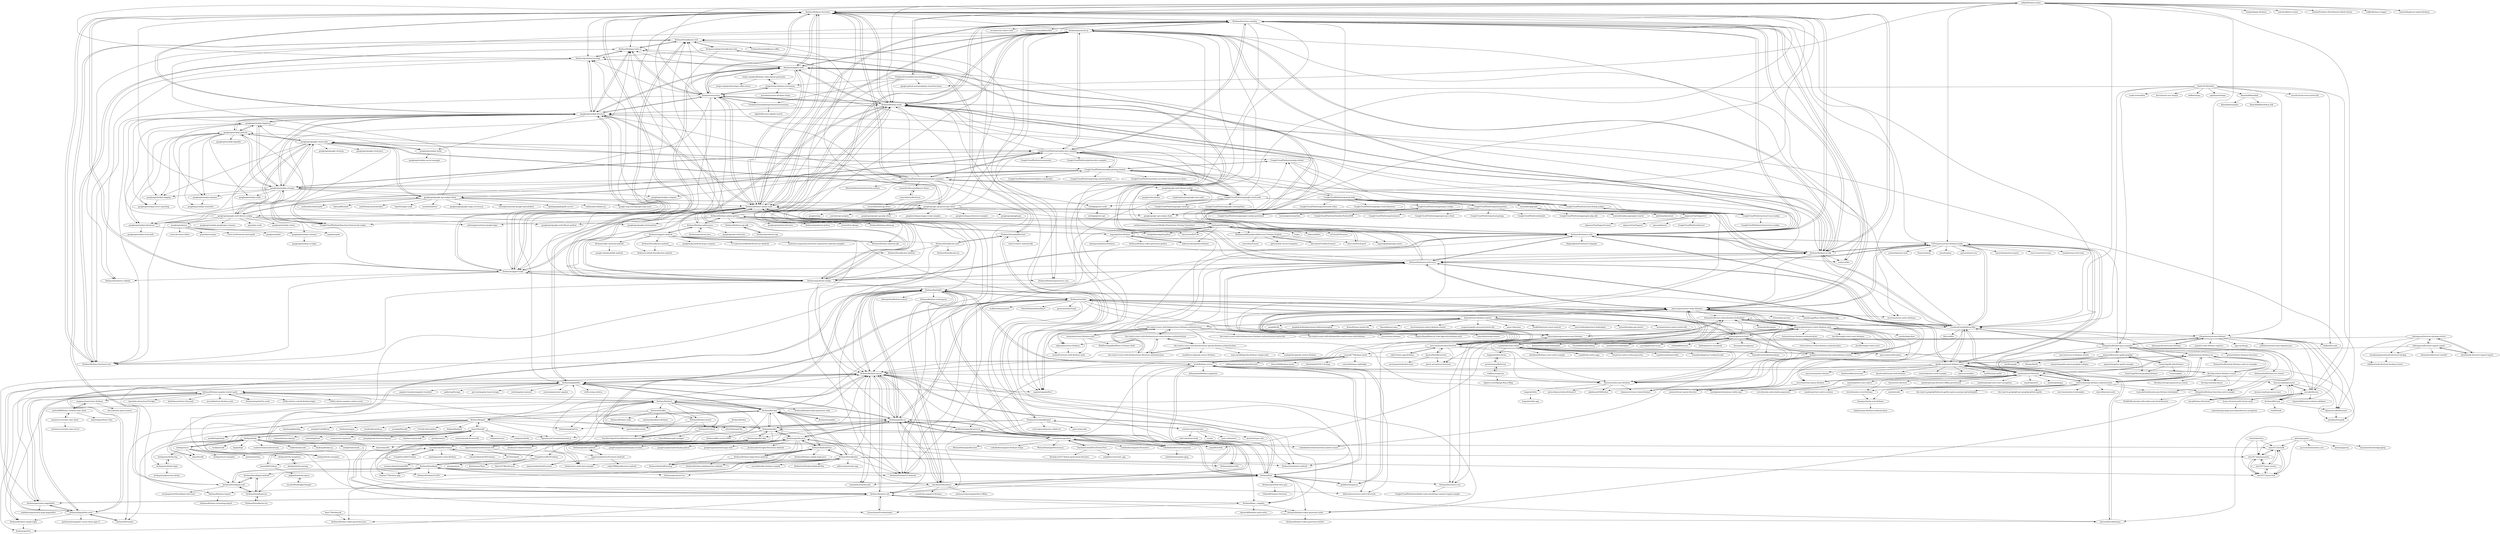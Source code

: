 digraph G {
"firebase/functions-cron" -> "GoogleCloudPlatform/reliable-task-scheduling-compute-engine-sample"
"firebase/functions-samples" -> "firebase/quickstart-js"
"firebase/functions-samples" -> "firebase/firebaseui-web"
"firebase/functions-samples" -> "firebase/firebase-tools"
"firebase/functions-samples" -> "angular/angularfire2" ["e"=1]
"firebase/functions-samples" -> "firebase/firebase-js-sdk"
"firebase/functions-samples" -> "invertase/react-native-firebase" ["e"=1]
"firebase/functions-samples" -> "firebase/FirebaseUI-Android" ["e"=1]
"firebase/functions-samples" -> "firebase/quickstart-android" ["e"=1]
"firebase/functions-samples" -> "firebase/firebase-functions"
"firebase/functions-samples" -> "prescottprue/react-redux-firebase"
"firebase/functions-samples" -> "GoogleCloudPlatform/nodejs-docs-samples"
"firebase/functions-samples" -> "firebase/firebase-admin-node"
"firebase/functions-samples" -> "necolas/react-native-web" ["e"=1]
"firebase/functions-samples" -> "FirebaseExtended/flutterfire" ["e"=1]
"firebase/functions-samples" -> "vuejs/vuefire" ["e"=1]
"firebase/quickstart-js" -> "firebase/firebaseui-web"
"firebase/quickstart-js" -> "firebase/functions-samples"
"firebase/quickstart-js" -> "firebase/firebase-js-sdk"
"firebase/quickstart-js" -> "firebase/firebase-tools"
"firebase/quickstart-js" -> "firebase/quickstart-nodejs"
"firebase/quickstart-js" -> "firebase/snippets-web"
"firebase/quickstart-js" -> "angular/angularfire2" ["e"=1]
"firebase/quickstart-js" -> "firebase/firebase-admin-node"
"firebase/quickstart-js" -> "firebase/angularfire"
"firebase/quickstart-js" -> "vuejs/vuefire" ["e"=1]
"firebase/quickstart-js" -> "firebase/quickstart-android" ["e"=1]
"firebase/quickstart-js" -> "firebase/firebase-functions"
"firebase/quickstart-js" -> "firebase/friendlyeats-web"
"firebase/quickstart-js" -> "prescottprue/react-redux-firebase"
"firebase/quickstart-js" -> "GoogleCloudPlatform/nodejs-docs-samples"
"jthegedus/firebase-functions-next-example" -> "NickDelfino/nextjs-with-redux-and-cloud-firestore" ["e"=1]
"prescottprue/react-redux-firebase" -> "prescottprue/redux-firestore"
"prescottprue/react-redux-firebase" -> "tylermcginnis/re-base"
"prescottprue/react-redux-firebase" -> "firebase/reactfire"
"prescottprue/react-redux-firebase" -> "FirebaseExtended/reactfire"
"prescottprue/react-redux-firebase" -> "firebase/firebaseui-web-react"
"prescottprue/react-redux-firebase" -> "CSFrequency/react-firebase-hooks"
"prescottprue/react-redux-firebase" -> "invertase/react-native-firebase" ["e"=1]
"prescottprue/react-redux-firebase" -> "prescottprue/generator-react-firebase"
"prescottprue/react-redux-firebase" -> "firebase/functions-samples"
"prescottprue/react-redux-firebase" -> "kriasoft/react-firebase-starter"
"prescottprue/react-redux-firebase" -> "rt2zz/redux-persist" ["e"=1]
"prescottprue/react-redux-firebase" -> "iamshaunjp/React-Redux-Firebase-App" ["e"=1]
"prescottprue/react-redux-firebase" -> "tylermcginnis/react-router-firebase-auth"
"prescottprue/react-redux-firebase" -> "r-park/todo-react-redux"
"prescottprue/react-redux-firebase" -> "btomashvili/react-redux-firebase-boilerplate"
"prescottprue/redux-firestore" -> "prescottprue/react-redux-firebase"
"prescottprue/redux-firestore" -> "green-arrow/react-firestore"
"prescottprue/redux-firestore" -> "prescottprue/fireadmin"
"prescottprue/redux-firestore" -> "prescottprue/generator-react-firebase"
"prescottprue/redux-firestore" -> "n6g7/redux-saga-firebase"
"prescottprue/redux-firestore" -> "firebase/firebaseui-web-react"
"prescottprue/redux-firestore" -> "IjzerenHein/firestorter"
"prescottprue/redux-firestore" -> "soumak77/firebase-mock"
"prescottprue/redux-firestore" -> "tiberiuc/redux-react-firebase"
"gladly-team/next-firebase-auth" -> "colinhacks/next-firebase-ssr"
"gladly-team/next-firebase-auth" -> "nandorojo/swr-firestore"
"gladly-team/next-firebase-auth" -> "rwieruch/nextjs-firebase-authentication"
"gladly-team/next-firebase-auth" -> "CSFrequency/react-firebase-hooks"
"gladly-team/next-firebase-auth" -> "FirebaseExtended/reactfire"
"gladly-team/next-firebase-auth" -> "firebase/firebaseui-web-react"
"gladly-team/next-firebase-auth" -> "nextauthjs/next-auth-example" ["e"=1]
"gladly-team/next-firebase-auth" -> "maticzav/nookies" ["e"=1]
"gladly-team/next-firebase-auth" -> "fireship-io/next-firebase-course"
"gladly-team/next-firebase-auth" -> "vercel/nextjs-subscription-payments" ["e"=1]
"gladly-team/next-firebase-auth" -> "invertase/react-query-firebase"
"gladly-team/next-firebase-auth" -> "auth0/nextjs-auth0" ["e"=1]
"gladly-team/next-firebase-auth" -> "pacocoursey/next-themes" ["e"=1]
"gladly-team/next-firebase-auth" -> "shadowwalker/next-pwa" ["e"=1]
"gladly-team/next-firebase-auth" -> "bjcarlson42/nextjs-with-firebase"
"dalenguyen/firestore-import-export" -> "dalenguyen/firestore-backup-restore"
"dalenguyen/firestore-import-export" -> "steadyequipment/node-firestore-backup"
"dalenguyen/firestore-import-export" -> "jloosli/node-firestore-import-export"
"dalenguyen/firestore-import-export" -> "prescottprue/fireadmin"
"dalenguyen/firestore-import-export" -> "ribomation/firestore-transfer"
"firebase/firebase-queue" -> "firebase/flashlight"
"firebase/firebase-queue" -> "firebase/bolt"
"firebase/firebase-queue" -> "firebase/firebase-util"
"firebase/firebase-queue" -> "davideast/Querybase"
"firebase/firebase-queue" -> "firebase/geofire-js"
"firebase/firebase-queue" -> "firebase/blaze_compiler"
"firebase/firebase-queue" -> "firebase/firebase-token-generator-node"
"firebase/firebase-queue" -> "goldibex/targaryen"
"firebase/firebase-queue" -> "tiberiuc/redux-react-firebase"
"firebase/firebase-queue" -> "firebase/angularfire"
"firebase/firebase-queue" -> "tomlarkworthy/firesafe"
"firebase/firebase-queue" -> "firebase/firefeed"
"firebase/firebase-queue" -> "firebase/angularfire-seed"
"firebase/firebase-queue" -> "firebase/polymerfire" ["e"=1]
"firebase/firebase-queue" -> "firebase/generator-angularfire"
"hoppula/refire-forum" -> "proshoumma/ReForum"
"proshoumma/ReForum" -> "hoppula/refire-forum"
"proshoumma/ReForum" -> "endiliey/rengorum"
"mirfansulaiman/Command-Mobile-Penetration-Testing-Cheatsheet" -> "MuhammadKhizerJaved/Insecure-Firebase-Exploit"
"firebase/firebase-tools" -> "firebase/firebase-functions"
"firebase/firebase-tools" -> "firebase/firebase-js-sdk"
"firebase/firebase-tools" -> "firebase/firebase-admin-node"
"firebase/firebase-tools" -> "firebase/functions-samples"
"firebase/firebase-tools" -> "firebase/firebaseui-web"
"firebase/firebase-tools" -> "firebase/quickstart-js"
"firebase/firebase-tools" -> "angular/angularfire2" ["e"=1]
"firebase/firebase-tools" -> "firebase/extensions"
"firebase/firebase-tools" -> "googleapis/nodejs-firestore"
"firebase/firebase-tools" -> "firebase/angularfire"
"firebase/firebase-tools" -> "firebase/quickstart-nodejs"
"firebase/firebase-tools" -> "firebase/firebase-android-sdk" ["e"=1]
"firebase/firebase-tools" -> "firebase/firebase-tools-ui"
"firebase/firebase-tools" -> "firebase/FirebaseUI-Android" ["e"=1]
"firebase/firebase-tools" -> "firebase/snippets-web"
"firebase/friendlychat" -> "firebase/friendlypix"
"firebase/friendlychat" -> "firebase/firechat"
"firebase/friendlychat" -> "firebase/AndroidChat"
"firebase/friendlychat" -> "novoda/bonfire-firebase-sample" ["e"=1]
"firebase/friendlychat" -> "firebase/ios-swift-chat-example" ["e"=1]
"firebase/friendlychat" -> "firebase/polymerfire" ["e"=1]
"firebase/friendlychat" -> "firebase/FirebaseUI-Android" ["e"=1]
"firebase/friendlychat" -> "firebase/quickstart-ios" ["e"=1]
"firebase/friendlychat" -> "firebase/FirebaseUI-iOS" ["e"=1]
"firebase/friendlychat" -> "firebase/quickstart-android" ["e"=1]
"firebase/friendlychat" -> "firebase/firebase-queue"
"firebase/friendlychat" -> "AleBarreto/FirebaseAndroidChat" ["e"=1]
"firebase/friendlychat" -> "firebase/firebase-jobdispatcher-android" ["e"=1]
"firebase/friendlychat" -> "firebase/geofire-java"
"firebase/friendlychat" -> "jelbourn/material2-app" ["e"=1]
"CSFrequency/react-firebase-hooks" -> "FirebaseExtended/reactfire"
"CSFrequency/react-firebase-hooks" -> "firebase/firebaseui-web-react"
"CSFrequency/react-firebase-hooks" -> "prescottprue/react-redux-firebase"
"CSFrequency/react-firebase-hooks" -> "firebase/firebase-js-sdk"
"CSFrequency/react-firebase-hooks" -> "gladly-team/next-firebase-auth"
"CSFrequency/react-firebase-hooks" -> "nandorojo/swr-firestore"
"CSFrequency/react-firebase-hooks" -> "garmeeh/next-seo" ["e"=1]
"CSFrequency/react-firebase-hooks" -> "tannerlinsley/react-query" ["e"=1]
"CSFrequency/react-firebase-hooks" -> "firebase/functions-samples"
"CSFrequency/react-firebase-hooks" -> "react-icons/react-icons" ["e"=1]
"CSFrequency/react-firebase-hooks" -> "timolins/react-hot-toast" ["e"=1]
"CSFrequency/react-firebase-hooks" -> "nextauthjs/next-auth" ["e"=1]
"CSFrequency/react-firebase-hooks" -> "firebase/firebaseui-web"
"CSFrequency/react-firebase-hooks" -> "framer/motion" ["e"=1]
"CSFrequency/react-firebase-hooks" -> "pmndrs/jotai" ["e"=1]
"FirebaseExtended/reactfire" -> "CSFrequency/react-firebase-hooks"
"FirebaseExtended/reactfire" -> "firebase/firebaseui-web-react"
"FirebaseExtended/reactfire" -> "nandorojo/swr-firestore"
"FirebaseExtended/reactfire" -> "prescottprue/react-redux-firebase"
"FirebaseExtended/reactfire" -> "firebase/firebase-js-sdk"
"FirebaseExtended/reactfire" -> "gladly-team/next-firebase-auth"
"FirebaseExtended/reactfire" -> "invertase/react-query-firebase"
"FirebaseExtended/reactfire" -> "firebase/firebaseui-web"
"FirebaseExtended/reactfire" -> "firebase/firebase-admin-node"
"FirebaseExtended/reactfire" -> "firebase/functions-samples"
"FirebaseExtended/reactfire" -> "jthegedus/firebase-gcp-examples"
"FirebaseExtended/reactfire" -> "firebase/firebase-tools"
"FirebaseExtended/reactfire" -> "jthegedus/awesome-firebase"
"FirebaseExtended/reactfire" -> "prescottprue/redux-firestore"
"FirebaseExtended/reactfire" -> "blitz-js/blitz" ["e"=1]
"firebase/firebaseui-web-react" -> "firebase/firebaseui-web"
"firebase/firebaseui-web-react" -> "FirebaseExtended/reactfire"
"firebase/firebaseui-web-react" -> "CSFrequency/react-firebase-hooks"
"firebase/firebaseui-web-react" -> "prescottprue/react-redux-firebase"
"firebase/firebaseui-web-react" -> "prescottprue/redux-firestore"
"firebase/firebaseui-web-react" -> "gladly-team/next-firebase-auth"
"firebase/firebaseui-web-react" -> "firebase/snippets-web"
"firebase/firebaseui-web-react" -> "firebase/firebase-js-sdk"
"firebase/firebaseui-web-react" -> "firebase/firebase-admin-node"
"firebase/firebaseui-web-react" -> "firebase/firebase-functions"
"firebase/firebaseui-web-react" -> "firebase/quickstart-nodejs"
"firebase/firebaseui-web-react" -> "rakannimer/react-firebase"
"firebase/firebaseui-web-react" -> "firebase/firebase-tools"
"firebase/firebaseui-web-react" -> "firebase/snippets-node"
"firebase/firebaseui-web-react" -> "firebase/quickstart-js"
"firebase/firebase-js-sdk" -> "firebase/firebase-admin-node"
"firebase/firebase-js-sdk" -> "firebase/firebase-tools"
"firebase/firebase-js-sdk" -> "firebase/firebase-functions"
"firebase/firebase-js-sdk" -> "firebase/firebaseui-web"
"firebase/firebase-js-sdk" -> "firebase/quickstart-js"
"firebase/firebase-js-sdk" -> "firebase/functions-samples"
"firebase/firebase-js-sdk" -> "angular/angularfire2" ["e"=1]
"firebase/firebase-js-sdk" -> "invertase/react-native-firebase" ["e"=1]
"firebase/firebase-js-sdk" -> "FirebaseExtended/reactfire"
"firebase/firebase-js-sdk" -> "CSFrequency/react-firebase-hooks"
"firebase/firebase-js-sdk" -> "firebase/extensions"
"firebase/firebase-js-sdk" -> "vuejs/vuefire" ["e"=1]
"firebase/firebase-js-sdk" -> "firebase/firebaseui-web-react"
"firebase/firebase-js-sdk" -> "googleapis/nodejs-firestore"
"firebase/firebase-js-sdk" -> "prescottprue/react-redux-firebase"
"firebase/angularfire" -> "angular/angularfire2" ["e"=1]
"firebase/angularfire" -> "firebase/angularfire-seed"
"firebase/angularfire" -> "firebase/geofire-js"
"firebase/angularfire" -> "firebase/firebase-queue"
"firebase/angularfire" -> "firebase/reactfire"
"firebase/angularfire" -> "urish/angular-moment" ["e"=1]
"firebase/angularfire" -> "firebase/generator-angularfire"
"firebase/angularfire" -> "yeoman/generator-angular" ["e"=1]
"firebase/angularfire" -> "driftyco/ng-cordova" ["e"=1]
"firebase/angularfire" -> "angular-translate/angular-translate" ["e"=1]
"firebase/angularfire" -> "firebase/firechat"
"firebase/angularfire" -> "firebase/firebase-angular-starter-pack"
"firebase/angularfire" -> "gsklee/ngStorage" ["e"=1]
"firebase/angularfire" -> "firebase/firebase-tools"
"firebase/angularfire" -> "grevory/angular-local-storage" ["e"=1]
"google/google-api-javascript-client" -> "googleapis/google-api-nodejs-client"
"google/google-api-javascript-client" -> "googleapis/google-auth-library-nodejs"
"google/google-api-javascript-client" -> "google/google-api-nodejs-client" ["e"=1]
"google/google-api-javascript-client" -> "anthonyjgrove/react-google-login" ["e"=1]
"google/google-api-javascript-client" -> "google/clasp" ["e"=1]
"google/google-api-javascript-client" -> "googleapis/google-cloud-node"
"google/google-api-javascript-client" -> "youtube/api-samples" ["e"=1]
"google/google-api-javascript-client" -> "firebase/firebaseui-web"
"google/google-api-javascript-client" -> "googleapis/google-api-php-client" ["e"=1]
"google/google-api-javascript-client" -> "firebase/firebase-js-sdk"
"google/google-api-javascript-client" -> "firebase/quickstart-js"
"google/google-api-javascript-client" -> "GoogleCloudPlatform/nodejs-docs-samples"
"google/google-api-javascript-client" -> "googleworkspace/apps-script-samples" ["e"=1]
"google/google-api-javascript-client" -> "googleworkspace/browser-samples" ["e"=1]
"google/google-api-javascript-client" -> "googleapis/googleapis" ["e"=1]
"firebase/quickstart-nodejs" -> "firebase/snippets-node"
"firebase/quickstart-nodejs" -> "firebase/firebase-admin-node"
"firebase/quickstart-nodejs" -> "firebase/quickstart-js"
"firebase/quickstart-nodejs" -> "firebase/firebase-tools"
"firebase/quickstart-nodejs" -> "firebase/firebase-functions"
"firebase/quickstart-nodejs" -> "firebase/friendlyeats-web"
"firebase/quickstart-nodejs" -> "googleapis/nodejs-firestore"
"firebase/quickstart-nodejs" -> "firebase/firebaseui-web"
"firebase/quickstart-nodejs" -> "firebase/firebase-queue"
"firebase/quickstart-nodejs" -> "firebase/firebaseui-web-react"
"firebase/quickstart-nodejs" -> "firebase/firebase-functions-test"
"firebase/quickstart-nodejs" -> "firebase/functions-samples"
"firebase/quickstart-nodejs" -> "firebase/firebase-tools-ui"
"firebase/quickstart-nodejs" -> "firebase/extensions"
"firebase/quickstart-nodejs" -> "firebase/flashlight"
"derbyjs/derby" -> "derbyjs/racer"
"derbyjs/derby" -> "share/ShareJS"
"derbyjs/derby" -> "derbyjs/derby-examples"
"derbyjs/derby" -> "share/sharedb" ["e"=1]
"derbyjs/derby" -> "totaljs/framework" ["e"=1]
"derbyjs/derby" -> "rendrjs/rendr" ["e"=1]
"derbyjs/derby" -> "share/livedb"
"derbyjs/derby" -> "rain1017/memdb"
"derbyjs/derby" -> "rain1017/quick-pomelo"
"derbyjs/derby" -> "hapijs/hapi" ["e"=1]
"derbyjs/derby" -> "rain1017/async-lock"
"derbyjs/derby" -> "socketstream/socketstream" ["e"=1]
"derbyjs/derby" -> "balderdashy/sails" ["e"=1]
"derbyjs/derby" -> "krakenjs/kraken-js" ["e"=1]
"derbyjs/derby" -> "derbyparty/derby-login"
"firebase/extensions" -> "firebase/firebase-functions"
"firebase/extensions" -> "firebase/firebase-tools-ui"
"firebase/extensions" -> "FirebaseExtended/experimental-extensions"
"firebase/extensions" -> "googleapis/nodejs-firestore"
"firebase/extensions" -> "firebase/firebase-functions-test"
"firebase/extensions" -> "firebase/firebase-admin-node"
"firebase/extensions" -> "stripe/stripe-firebase-extensions"
"firebase/extensions" -> "firebase/firebase-tools"
"firebase/extensions" -> "firebase/firebase-js-sdk"
"firebase/extensions" -> "firebase/quickstart-testing"
"firebase/extensions" -> "firebase/snippets-web"
"firebase/extensions" -> "firebase/snippets-node"
"firebase/extensions" -> "firebase/friendlyeats-web"
"firebase/extensions" -> "codediodeio/firestore-migrator"
"firebase/extensions" -> "GoogleCloudPlatform/functions-framework-nodejs" ["e"=1]
"rain1017/memdb" -> "rain1017/quick-pomelo"
"rain1017/memdb" -> "rain1017/async-lock"
"rain1017/memdb" -> "rain1017/async-mutex"
"firebase/firebaseui-web" -> "firebase/firebaseui-web-react"
"firebase/firebaseui-web" -> "firebase/quickstart-js"
"firebase/firebaseui-web" -> "firebase/firebase-js-sdk"
"firebase/firebaseui-web" -> "firebase/functions-samples"
"firebase/firebaseui-web" -> "firebase/firebase-tools"
"firebase/firebaseui-web" -> "firebase/firebase-admin-node"
"firebase/firebaseui-web" -> "firebase/firebase-functions"
"firebase/firebaseui-web" -> "vuejs/vuefire" ["e"=1]
"firebase/firebaseui-web" -> "angular/angularfire2" ["e"=1]
"firebase/firebaseui-web" -> "RaphaelJenni/FirebaseUI-Angular" ["e"=1]
"firebase/firebaseui-web" -> "FirebaseExtended/reactfire"
"firebase/firebaseui-web" -> "firebase/snippets-web"
"firebase/firebaseui-web" -> "firebase/FirebaseUI-Android" ["e"=1]
"firebase/firebaseui-web" -> "firebase/quickstart-nodejs"
"firebase/firebaseui-web" -> "CSFrequency/react-firebase-hooks"
"firebase/codelab-friendlychat-web" -> "firebase/friendlyeats-web"
"firebase/codelab-friendlychat-web" -> "firebase/firebaseopensource.com"
"firebase/codelab-friendlychat-web" -> "FirebaseExtended/firechat"
"firebase/codelab-friendlychat-web" -> "firebase/quickstart-testing"
"firebase/codelab-friendlychat-web" -> "firebase/snippets-node"
"firebase/snippets-android" -> "firebase/friendlyeats-android"
"firebase/snippets-android" -> "firebase/FirebaseUI-Android" ["e"=1]
"firebase/snippets-android" -> "firebase/quickstart-android" ["e"=1]
"firebase/snippets-android" -> "firebase/codelab-friendlychat-android"
"firebase/snippets-android" -> "firebase/firebase-admin-java"
"firebase/snippets-android" -> "firebase/firebase-android-sdk" ["e"=1]
"firebase/snippets-android" -> "ECLaboratorio/BubbleShowCase-Android" ["e"=1]
"firebase/snippets-android" -> "firebase/mlkit-material-android"
"firebase/snippets-android" -> "material-components/material-components-android-examples" ["e"=1]
"firebase/snippets-android" -> "googlemaps/android-maps-compose" ["e"=1]
"GoogleCloudPlatform/cloud-functions-emulator" -> "GoogleCloudPlatform/google-cloud-node"
"GoogleCloudPlatform/cloud-functions-emulator" -> "firebase/firebase-functions"
"GoogleCloudPlatform/cloud-functions-emulator" -> "GoogleCloudPlatform/nodejs-docs-samples"
"GoogleCloudPlatform/cloud-functions-emulator" -> "firebase/functions-cron"
"GoogleCloudPlatform/cloud-functions-emulator" -> "GoogleCloudPlatform/nodejs-getting-started"
"GoogleCloudPlatform/cloud-functions-emulator" -> "MartinSahlen/cloud-functions-python" ["e"=1]
"GoogleCloudPlatform/cloud-functions-emulator" -> "googleapis/nodejs-firestore"
"GoogleCloudPlatform/cloud-functions-emulator" -> "sebelga/gstore-node"
"GoogleCloudPlatform/cloud-functions-emulator" -> "firebase/flashlight"
"GoogleCloudPlatform/cloud-functions-emulator" -> "sararob/video-intelligence-demo"
"GoogleCloudPlatform/cloud-functions-emulator" -> "firebase/firebase-tools"
"GoogleCloudPlatform/cloud-functions-emulator" -> "firebase/firebase-queue"
"GoogleCloudPlatform/cloud-functions-emulator" -> "google/google-auth-library-nodejs"
"GoogleCloudPlatform/cloud-functions-emulator" -> "googleapis/nodejs-pubsub"
"GoogleCloudPlatform/cloud-functions-emulator" -> "googleapis/nodejs-storage"
"thisbejim/Pyrebase" -> "ozgur/python-firebase"
"thisbejim/Pyrebase" -> "firebase/firebase-admin-python"
"thisbejim/Pyrebase" -> "nhorvath/Pyrebase4"
"thisbejim/Pyrebase" -> "olucurious/PyFCM" ["e"=1]
"thisbejim/Pyrebase" -> "mikexstudios/python-firebase"
"thisbejim/Pyrebase" -> "firebase/firebaseui-web"
"thisbejim/Pyrebase" -> "lc/gau" ["e"=1]
"thisbejim/Pyrebase" -> "ozguralp/gmapsapiscanner" ["e"=1]
"thisbejim/Pyrebase" -> "firebase/FirebaseUI-Android" ["e"=1]
"thisbejim/Pyrebase" -> "sendgrid/sendgrid-python" ["e"=1]
"thisbejim/Pyrebase" -> "firebase/quickstart-js"
"thisbejim/Pyrebase" -> "firebase/functions-samples"
"thisbejim/Pyrebase" -> "hahwul/dalfox" ["e"=1]
"thisbejim/Pyrebase" -> "sa7mon/S3Scanner" ["e"=1]
"thisbejim/Pyrebase" -> "MuhammadKhizerJaved/Insecure-Firebase-Exploit"
"firebase/friendlyeats-android" -> "firebase/codelab-friendlychat-android"
"firebase/friendlyeats-android" -> "firebase/friendlychat-android"
"GoogleCloudPlatform/google-cloud-node" -> "GoogleCloudPlatform/nodejs-docs-samples"
"GoogleCloudPlatform/google-cloud-node" -> "GoogleCloudPlatform/cloud-functions-emulator"
"GoogleCloudPlatform/google-cloud-node" -> "GoogleCloudPlatform/nodejs-getting-started"
"GoogleCloudPlatform/google-cloud-node" -> "sebelga/gstore-node"
"GoogleCloudPlatform/google-cloud-node" -> "GoogleCloudPlatform/nodejs-docker"
"GoogleCloudPlatform/google-cloud-node" -> "google/google-auth-library-nodejs"
"GoogleCloudPlatform/google-cloud-node" -> "GoogleCloudPlatform/cloud-trace-nodejs"
"GoogleCloudPlatform/google-cloud-node" -> "GoogleCloudPlatform/google-cloud-python" ["e"=1]
"GoogleCloudPlatform/google-cloud-node" -> "google/google-api-nodejs-client" ["e"=1]
"GoogleCloudPlatform/google-cloud-node" -> "firebase/firebase-admin-node"
"GoogleCloudPlatform/google-cloud-node" -> "firebase/firebase-queue"
"GoogleCloudPlatform/google-cloud-node" -> "GoogleCloudPlatform/google-cloud-go" ["e"=1]
"GoogleCloudPlatform/google-cloud-node" -> "firebase/firebase-functions"
"GoogleCloudPlatform/google-cloud-node" -> "firebase/functions-cron"
"GoogleCloudPlatform/google-cloud-node" -> "GoogleCloudPlatform/cloud-debug-nodejs"
"rakannimer/react-firebase" -> "armand1m/react-with-firebase-auth"
"firebase/friendlychat-web" -> "firebase/friendlyeats-web"
"firebase/friendlychat-web" -> "firebase/friendlychat-ios"
"firebase/friendlychat-web" -> "firebase/friendlychat-android"
"firebase/friendlychat-web" -> "firebase/friendlypix-web"
"firebase/friendlychat-web" -> "FirebaseExtended/firechat"
"firebase/firepad" -> "firebase/firechat"
"firebase/firepad" -> "share/ShareJS"
"firebase/firepad" -> "Operational-Transformation/ot.js" ["e"=1]
"firebase/firepad" -> "mozilla/togetherjs" ["e"=1]
"firebase/firepad" -> "firebase/angularFire" ["e"=1]
"firebase/firepad" -> "ether/etherpad-lite" ["e"=1]
"firebase/firepad" -> "marijnh/CodeMirror" ["e"=1]
"firebase/firepad" -> "firebase/firefeed"
"firebase/firepad" -> "tholman/zenpen" ["e"=1]
"firebase/firepad" -> "heelhook/chardin.js" ["e"=1]
"firebase/firepad" -> "josephg/ShareJS" ["e"=1]
"firebase/firepad" -> "FriendCode/codebox" ["e"=1]
"firebase/firepad" -> "firebase/angularfire"
"firebase/firepad" -> "deployd/deployd" ["e"=1]
"firebase/firepad" -> "kandanapp/kandan" ["e"=1]
"w9jds/firebase-action" -> "FirebaseExtended/action-hosting-deploy"
"w9jds/firebase-action" -> "lowply/deploy-firebase"
"w9jds/firebase-action" -> "firebase/firebase-functions"
"w9jds/firebase-action" -> "subosito/flutter-action" ["e"=1]
"w9jds/firebase-action" -> "firebase/firebase-tools"
"w9jds/firebase-action" -> "firebase/extensions"
"w9jds/firebase-action" -> "google-github-actions/deploy-cloud-functions" ["e"=1]
"w9jds/firebase-action" -> "wzieba/Firebase-Distribution-Github-Action" ["e"=1]
"w9jds/firebase-action" -> "w9jds/firebase-trigger"
"w9jds/firebase-action" -> "FirebaseExtended/reactfire"
"w9jds/firebase-action" -> "jthegedus/awesome-firebase"
"w9jds/firebase-action" -> "firebase/quickstart-testing"
"w9jds/firebase-action" -> "wovalle/fireorm"
"w9jds/firebase-action" -> "benwinding/react-admin-firebase" ["e"=1]
"w9jds/firebase-action" -> "CSFrequency/react-firebase-hooks"
"jthegedus/firebase-gcp-examples" -> "jthegedus/awesome-firebase"
"jthegedus/firebase-gcp-examples" -> "jthegedus/firebase-functions-next-example"
"jthegedus/firebase-gcp-examples" -> "gramstr/better-firebase-functions"
"jthegedus/firebase-gcp-examples" -> "arjunyel/firestore-apollo-graphql"
"jthegedus/firebase-gcp-examples" -> "deltaepsilon/firebase-ssr-starter"
"jthegedus/firebase-gcp-examples" -> "rwieruch/nextjs-firebase-authentication"
"jthegedus/firebase-gcp-examples" -> "FirebaseExtended/reactfire"
"jthegedus/firebase-gcp-examples" -> "wovalle/fireorm"
"jthegedus/firebase-gcp-examples" -> "colinhacks/next-firebase-ssr"
"jthegedus/firebase-gcp-examples" -> "nandorojo/swr-firestore"
"jthegedus/firebase-gcp-examples" -> "muccy/next-js-to-firebase-article"
"jthegedus/firebase-gcp-examples" -> "CSFrequency/react-firebase-hooks"
"kevlened/fireway" -> "rxdi/firelink"
"kevlened/fireway" -> "kossnocorp/typesaurus"
"kevlened/fireway" -> "bijoutrouvaille/fireward"
"kossnocorp/typesaurus" -> "kossnocorp/typesaurus-react"
"kossnocorp/typesaurus" -> "wovalle/fireorm"
"kossnocorp/typesaurus" -> "lmcq/firebase-firestorm"
"kossnocorp/typesaurus" -> "kevlened/fireway"
"kossnocorp/typesaurus" -> "anishkny/integrify"
"nandorojo/swr-firestore" -> "gladly-team/next-firebase-auth"
"nandorojo/swr-firestore" -> "FirebaseExtended/reactfire"
"nandorojo/swr-firestore" -> "nandorojo/dripsy" ["e"=1]
"nandorojo/swr-firestore" -> "colinhacks/next-firebase-ssr"
"nandorojo/swr-firestore" -> "lemasc/swr-firestore"
"nandorojo/swr-firestore" -> "nandorojo/expo-firestore-offline-persistence"
"nandorojo/swr-firestore" -> "invertase/react-query-firebase"
"nandorojo/swr-firestore" -> "nandorojo/swr-react-native"
"nandorojo/swr-firestore" -> "CSFrequency/react-firebase-hooks"
"nandorojo/swr-firestore" -> "leerob/nextjs-vercel-firebase"
"nandorojo/swr-firestore" -> "nandorojo/expo-next-react-navigation" ["e"=1]
"nandorojo/swr-firestore" -> "aminerol/react-query-firestore"
"nandorojo/swr-firestore" -> "kossnocorp/typesaurus"
"nandorojo/swr-firestore" -> "rwieruch/nextjs-firebase-authentication"
"nandorojo/swr-firestore" -> "nandorojo/moti" ["e"=1]
"wovalle/fireorm" -> "lmcq/firebase-firestorm"
"wovalle/fireorm" -> "kossnocorp/typesaurus"
"wovalle/fireorm" -> "kevlened/fireway"
"wovalle/fireorm" -> "bypatryk/firestore-schema-validator"
"wovalle/fireorm" -> "lycan-city/werewolf-virtual-cards"
"wovalle/fireorm" -> "googleapis/nodejs-firestore"
"googleapis/nodejs-datastore" -> "googleapis/nodejs-common"
"googleapis/nodejs-datastore" -> "googleapis/nodejs-local-auth"
"googleapis/nodejs-spanner" -> "googleapis/nodejs-scheduler"
"Canner/apollo-link-firebase" -> "arjunyel/firestore-apollo-graphql"
"Canner/apollo-link-firebase" -> "EasyGraphQL/easygraphql-firebase"
"Canner/apollo-link-firebase" -> "Canner/gqlify"
"FirebaseExtended/action-hosting-deploy" -> "w9jds/firebase-action"
"FirebaseExtended/action-hosting-deploy" -> "stripe/stripe-firebase-extensions"
"FirebaseExtended/action-hosting-deploy" -> "firebase/firebase-tools"
"FirebaseExtended/action-hosting-deploy" -> "google-github-actions/deploy-cloud-functions" ["e"=1]
"FirebaseExtended/action-hosting-deploy" -> "firebase/firebase-admin-node"
"FirebaseExtended/action-hosting-deploy" -> "FirebaseExtended/experimental-extensions"
"nhorvath/Pyrebase4" -> "thisbejim/Pyrebase"
"ozgur/python-firebase" -> "mikexstudios/python-firebase"
"ozgur/python-firebase" -> "thisbejim/Pyrebase"
"ozgur/python-firebase" -> "firebase/firebase-admin-python"
"ozgur/python-firebase" -> "firebase/firebase-token-generator-python"
"ozgur/python-firebase" -> "abeisgreat/python-firebasin"
"ozgur/python-firebase" -> "nhorvath/Pyrebase4"
"googleapis/google-api-nodejs-client" -> "googleapis/google-auth-library-nodejs"
"googleapis/google-api-nodejs-client" -> "google/google-api-javascript-client"
"googleapis/google-api-nodejs-client" -> "googleapis/google-cloud-node"
"googleapis/google-api-nodejs-client" -> "firebase/functions-samples"
"googleapis/google-api-nodejs-client" -> "auth0/node-jsonwebtoken" ["e"=1]
"googleapis/google-api-nodejs-client" -> "TypeStrong/ts-node" ["e"=1]
"googleapis/google-api-nodejs-client" -> "GoogleCloudPlatform/nodejs-docs-samples"
"googleapis/google-api-nodejs-client" -> "motdotla/dotenv" ["e"=1]
"googleapis/google-api-nodejs-client" -> "googlemaps/google-maps-services-js" ["e"=1]
"googleapis/google-api-nodejs-client" -> "theoephraim/node-google-spreadsheet" ["e"=1]
"googleapis/google-api-nodejs-client" -> "apollographql/apollo-server" ["e"=1]
"googleapis/google-api-nodejs-client" -> "validatorjs/validator.js" ["e"=1]
"googleapis/google-api-nodejs-client" -> "google-map-react/google-map-react" ["e"=1]
"googleapis/google-api-nodejs-client" -> "nodemailer/nodemailer" ["e"=1]
"googleapis/google-api-nodejs-client" -> "OptimalBits/bull" ["e"=1]
"tylermcginnis/react-router-firebase-auth" -> "tylermcginnis/re-base"
"tylermcginnis/react-router-firebase-auth" -> "r-park/todo-react-redux"
"tylermcginnis/react-router-firebase-auth" -> "firebase/reactfire"
"tylermcginnis/react-router-firebase-auth" -> "douglascorrea/react-hot-redux-firebase-starter"
"tylermcginnis/react-router-firebase-auth" -> "btomashvili/react-redux-firebase-boilerplate"
"tylermcginnis/react-router-firebase-auth" -> "rwieruch/react-firebase-authentication"
"tylermcginnis/react-router-firebase-auth" -> "prescottprue/react-redux-firebase"
"tylermcginnis/react-router-firebase-auth" -> "Jon-Biz/simple-static-react-firebase"
"tylermcginnis/react-router-firebase-auth" -> "krawaller/reduxfirebasedemo"
"tylermcginnis/react-router-firebase-auth" -> "prescottprue/generator-react-firebase"
"tylermcginnis/react-router-firebase-auth" -> "vkammerer/react-redux-firebase"
"tylermcginnis/react-router-firebase-auth" -> "adjohnson916/firedux"
"tylermcginnis/react-router-firebase-auth" -> "tiberiuc/redux-react-firebase"
"tylermcginnis/react-router-firebase-auth" -> "mxstbr/login-flow" ["e"=1]
"tylermcginnis/react-router-firebase-auth" -> "firebase/firebase-queue"
"urish/firebase-server" -> "katowulf/mockfirebase"
"urish/firebase-server" -> "goldibex/targaryen"
"urish/firebase-server" -> "soumak77/firebase-mock"
"urish/firebase-server" -> "firebase/bolt"
"urish/firebase-server" -> "firebase/flashlight"
"urish/firebase-server" -> "firebase/firebase-queue"
"urish/firebase-server" -> "firebase/firebase-util"
"urish/firebase-server" -> "davideast/Querybase"
"urish/firebase-server" -> "deltaepsilon/firebase-paginator"
"urish/firebase-server" -> "bijoutrouvaille/fireward"
"urish/firebase-server" -> "tiberiuc/redux-react-firebase"
"urish/firebase-server" -> "firebase/polymerfire" ["e"=1]
"urish/firebase-server" -> "fullstackreact/react-native-firestack" ["e"=1]
"GoogleCloudPlatform/gcloud-node" -> "GoogleCloudPlatform/appengine-nodejs"
"GoogleCloudPlatform/gcloud-node" -> "GoogleCloudPlatform/gcloud-python"
"GoogleCloudPlatform/gcloud-node" -> "GoogleCloudPlatform/appengine-nodejs-quickstart"
"GoogleCloudPlatform/gcloud-node" -> "google/google-api-nodejs-client" ["e"=1]
"GoogleCloudPlatform/gcloud-node" -> "GoogleCloudPlatform/gcloud-node-todos"
"GoogleCloudPlatform/gcloud-node" -> "GoogleCloudPlatform/nodejs-docker"
"GoogleCloudPlatform/gcloud-node" -> "GoogleCloudPlatform/google-cloud-datastore"
"GoogleCloudPlatform/gcloud-node" -> "GoogleCloudPlatform/cloud-debug-nodejs"
"GoogleCloudPlatform/gcloud-node" -> "GoogleCloudPlatform/cloud-trace-nodejs"
"GoogleCloudPlatform/gcloud-node" -> "tomwalder/php-gds"
"btomashvili/react-redux-firebase-boilerplate" -> "douglascorrea/react-hot-redux-firebase-starter"
"btomashvili/react-redux-firebase-boilerplate" -> "r-park/todo-react-redux"
"btomashvili/react-redux-firebase-boilerplate" -> "prescottprue/generator-react-firebase"
"btomashvili/react-redux-firebase-boilerplate" -> "tiberiuc/redux-react-firebase"
"btomashvili/react-redux-firebase-boilerplate" -> "tylermcginnis/react-router-firebase-auth"
"btomashvili/react-redux-firebase-boilerplate" -> "vkammerer/react-redux-firebase"
"btomashvili/react-redux-firebase-boilerplate" -> "btomashvili/caniuse"
"stripe-samples/firebase-subscription-payments" -> "stripe/stripe-firebase-extensions"
"stripe-samples/firebase-subscription-payments" -> "stripe-samples/developer-office-hours" ["e"=1]
"googleapis/nodejs-storage" -> "googleapis/google-cloud-node"
"googleapis/nodejs-storage" -> "googleapis/nodejs-bigquery"
"googleapis/nodejs-storage" -> "googleapis/nodejs-datastore"
"googleapis/nodejs-storage" -> "googleapis/nodejs-firestore"
"googleapis/nodejs-storage" -> "googleapis/nodejs-pubsub"
"googleapis/nodejs-storage" -> "GoogleCloudPlatform/nodejs-docs-samples"
"googleapis/nodejs-storage" -> "googleapis/nodejs-logging"
"googleapis/nodejs-storage" -> "firebase/firebase-functions"
"googleapis/nodejs-storage" -> "firebase/firebase-admin-node"
"googleapis/nodejs-storage" -> "googleapis/google-auth-library-nodejs"
"googleapis/nodejs-storage" -> "googleapis/nodejs-common"
"googleapis/nodejs-storage" -> "googleapis/nodejs-redis"
"googleapis/nodejs-storage" -> "googleapis/google-api-nodejs-client"
"googleapis/nodejs-storage" -> "googleapis/nodejs-spanner"
"googleapis/nodejs-storage" -> "googleapis/nodejs-compute"
"firebase/firebase-admin-python" -> "thisbejim/Pyrebase"
"firebase/firebase-admin-python" -> "ozgur/python-firebase"
"firebase/firebase-admin-python" -> "olucurious/PyFCM" ["e"=1]
"firebase/firebase-admin-python" -> "firebase/firebase-admin-node"
"firebase/firebase-admin-python" -> "googleapis/python-firestore"
"firebase/firebase-admin-python" -> "firebase/quickstart-python"
"firebase/firebase-admin-python" -> "firebase/firebase-admin-java"
"firebase/firebase-admin-python" -> "xtrinch/fcm-django" ["e"=1]
"firebase/firebase-admin-python" -> "googleapis/google-auth-library-python" ["e"=1]
"firebase/firebase-admin-python" -> "firebase/firebase-admin-go" ["e"=1]
"firebase/firebase-admin-python" -> "firebase/firebase-tools"
"firebase/firebase-admin-python" -> "firebase/firebase-functions"
"firebase/firebase-admin-python" -> "googleapis/google-cloud-python" ["e"=1]
"firebase/firebase-admin-python" -> "firebase/firebase-cpp-sdk"
"firebase/firebase-admin-python" -> "sendgrid/sendgrid-python" ["e"=1]
"afonsopacifer/awesome-firebase" -> "jthegedus/awesome-firebase"
"AntlerVC/firetable" -> "jthegedus/awesome-firebase"
"AntlerVC/firetable" -> "FirebaseExtended/reactfire"
"AntlerVC/firetable" -> "kafkas/firecode"
"AntlerVC/firetable" -> "vanila-io/wireflow" ["e"=1]
"AntlerVC/firetable" -> "firebase/extensions"
"AntlerVC/firetable" -> "devrnt/react-use-wizard" ["e"=1]
"AntlerVC/firetable" -> "oddbit/tanam" ["e"=1]
"AntlerVC/firetable" -> "bijoutrouvaille/fireward"
"AntlerVC/firetable" -> "sgwilym/windups" ["e"=1]
"AntlerVC/firetable" -> "flamelink/flamelink"
"AntlerVC/firetable" -> "jthegedus/firebase-gcp-examples"
"AntlerVC/firetable" -> "vercel/virtual-event-starter-kit" ["e"=1]
"GoogleCloudPlatform/nodejs-docs-samples" -> "GoogleCloudPlatform/nodejs-getting-started"
"GoogleCloudPlatform/nodejs-docs-samples" -> "GoogleCloudPlatform/google-cloud-node"
"GoogleCloudPlatform/nodejs-docs-samples" -> "googleapis/google-cloud-node"
"GoogleCloudPlatform/nodejs-docs-samples" -> "GoogleCloudPlatform/python-docs-samples" ["e"=1]
"GoogleCloudPlatform/nodejs-docs-samples" -> "firebase/functions-samples"
"GoogleCloudPlatform/nodejs-docs-samples" -> "GoogleCloudPlatform/cloud-functions-emulator"
"GoogleCloudPlatform/nodejs-docs-samples" -> "googleapis/nodejs-storage"
"GoogleCloudPlatform/nodejs-docs-samples" -> "GoogleCloudPlatform/community" ["e"=1]
"GoogleCloudPlatform/nodejs-docs-samples" -> "googleapis/google-api-nodejs-client"
"GoogleCloudPlatform/nodejs-docs-samples" -> "firebase/quickstart-js"
"GoogleCloudPlatform/nodejs-docs-samples" -> "GoogleCloudPlatform/functions-framework-nodejs" ["e"=1]
"GoogleCloudPlatform/nodejs-docs-samples" -> "google/google-api-nodejs-client" ["e"=1]
"GoogleCloudPlatform/nodejs-docs-samples" -> "GoogleCloudPlatform/nodejs-docker"
"GoogleCloudPlatform/nodejs-docs-samples" -> "firebase/firebase-tools"
"GoogleCloudPlatform/nodejs-docs-samples" -> "firebase/firebaseui-web"
"IjzerenHein/firestorter" -> "green-arrow/react-firestore"
"IjzerenHein/firestorter" -> "xaviergonz/mobx-keystone" ["e"=1]
"IjzerenHein/firestorter" -> "prescottprue/redux-firestore"
"firebase/firebase-functions" -> "firebase/firebase-admin-node"
"firebase/firebase-functions" -> "firebase/firebase-tools"
"firebase/firebase-functions" -> "googleapis/nodejs-firestore"
"firebase/firebase-functions" -> "firebase/firebase-js-sdk"
"firebase/firebase-functions" -> "firebase/firebase-functions-test"
"firebase/firebase-functions" -> "firebase/extensions"
"firebase/firebase-functions" -> "firebase/firebase-tools-ui"
"firebase/firebase-functions" -> "firebase/functions-samples"
"firebase/firebase-functions" -> "firebase/snippets-web"
"firebase/firebase-functions" -> "firebase/firebaseui-web"
"firebase/firebase-functions" -> "GoogleCloudPlatform/cloud-functions-emulator"
"firebase/firebase-functions" -> "firebase/snippets-node"
"firebase/firebase-functions" -> "firebase/quickstart-nodejs"
"firebase/firebase-functions" -> "firebase/functions-cron"
"firebase/firebase-functions" -> "firebase/quickstart-testing"
"firebase/geofire-objc" -> "firebase/geofire"
"firebase/geofire-objc" -> "imperiumlabs/GeoFirestore-iOS"
"firebase/geofire-objc" -> "firebase/FirebaseUI-iOS" ["e"=1]
"firebase/geofire-objc" -> "firebase/ios-swift-chat-example" ["e"=1]
"firebase/geofire-objc" -> "alickbass/CodableFirebase" ["e"=1]
"firebase/friendlypix-web" -> "firebase/friendlypix"
"firebase/friendlypix-web" -> "firebase/friendlypix-ios"
"firebase/friendlypix-web" -> "firebase/friendlypix-android"
"firebase/friendlypix-web" -> "firebase/friendlyeats-web"
"firebase/friendlypix-web" -> "nicolasgarnier/friendlypix-web-react"
"codediodeio/firestore-migrator" -> "codediodeio/geofirex"
"codediodeio/firestore-migrator" -> "codediodeio/angular-gtag"
"firebase/bolt" -> "firebase/firebase-queue"
"firebase/bolt" -> "goldibex/targaryen"
"firebase/bolt" -> "firebase/flashlight"
"firebase/bolt" -> "davideast/Querybase"
"firebase/bolt" -> "firebase/firebase-util"
"firebase/bolt" -> "urish/firebase-server"
"firebase/bolt" -> "katowulf/mockfirebase"
"firebase/bolt" -> "firebase/blaze_compiler"
"firebase/bolt" -> "tomlarkworthy/firesafe"
"firebase/bolt" -> "firebase/protobuf-rules-gen"
"firebase/bolt" -> "firebase/firebase-token-generator-node"
"firebase/bolt" -> "firebase/functions-cron"
"firebase/bolt" -> "firebase/geofire-js"
"firebase/bolt" -> "firebase/geofire"
"firebase/bolt" -> "firebase/friendlypix"
"share/ShareJS" -> "codeparty/racer" ["e"=1]
"share/ShareJS" -> "share/livedb"
"share/ShareJS" -> "codeparty/derby" ["e"=1]
"share/ShareJS" -> "derbyjs/derby"
"share/ShareJS" -> "firebase/firepad"
"share/ShareJS" -> "mozilla/togetherjs" ["e"=1]
"share/ShareJS" -> "derbyjs/racer"
"share/ShareJS" -> "Operational-Transformation/ot.js" ["e"=1]
"share/ShareJS" -> "mizzao/meteor-sharejs" ["e"=1]
"share/ShareJS" -> "caolan/highland" ["e"=1]
"share/ShareJS" -> "component/component" ["e"=1]
"share/ShareJS" -> "josephg/node-browserchannel"
"share/ShareJS" -> "daleharvey/pouchdb" ["e"=1]
"share/ShareJS" -> "gritzko/swarm" ["e"=1]
"share/ShareJS" -> "substack/node-browserify" ["e"=1]
"shivsahni/FireBaseScanner" -> "MuhammadKhizerJaved/Insecure-Firebase-Exploit"
"MuhammadKhizerJaved/Insecure-Firebase-Exploit" -> "shivsahni/FireBaseScanner"
"MuhammadKhizerJaved/Insecure-Firebase-Exploit" -> "iosiro/baserunner"
"MuhammadKhizerJaved/Insecure-Firebase-Exploit" -> "optiv/mobile-nuclei-templates" ["e"=1]
"MuhammadKhizerJaved/Insecure-Firebase-Exploit" -> "ozguralp/gmapsapiscanner" ["e"=1]
"firebase/friendlypix-ios" -> "firebase/friendlypix-android"
"firebase/friendlypix-ios" -> "firebase/friendlypix-web"
"firebase/friendlypix-ios" -> "firebase/friendlyeats-ios"
"dalenguyen/firestore-backup-restore" -> "dalenguyen/firestore-import-export"
"dalenguyen/firestore-backup-restore" -> "jloosli/node-firestore-import-export"
"dalenguyen/firestore-backup-restore" -> "steadyequipment/node-firestore-backup"
"dalenguyen/firestore-backup-restore" -> "willhlaw/node-firestore-backup-restore"
"dalenguyen/firestore-backup-restore" -> "codediodeio/firestore-migrator"
"GoogleCloudPlatform/nodejs-docker" -> "GoogleCloudPlatform/cloud-debug-nodejs"
"GoogleCloudPlatform/nodejs-docker" -> "GoogleCloudPlatform/cloud-trace-nodejs"
"GoogleCloudPlatform/nodejs-docker" -> "GoogleCloudPlatform/nodejs-getting-started"
"googleapis/google-cloud-node" -> "googleapis/nodejs-storage"
"googleapis/google-cloud-node" -> "googleapis/google-api-nodejs-client"
"googleapis/google-cloud-node" -> "googleapis/nodejs-datastore"
"googleapis/google-cloud-node" -> "googleapis/google-auth-library-nodejs"
"googleapis/google-cloud-node" -> "GoogleCloudPlatform/nodejs-docs-samples"
"googleapis/google-cloud-node" -> "GoogleCloudPlatform/functions-framework-nodejs" ["e"=1]
"googleapis/google-cloud-node" -> "googleapis/nodejs-pubsub"
"googleapis/google-cloud-node" -> "googleapis/google-cloud-java" ["e"=1]
"googleapis/google-cloud-node" -> "GoogleCloudPlatform/nodejs-getting-started"
"googleapis/google-cloud-node" -> "googleapis/nodejs-tasks"
"googleapis/google-cloud-node" -> "googleapis/nodejs-bigquery"
"googleapis/google-cloud-node" -> "googleapis/google-cloud-python" ["e"=1]
"googleapis/google-cloud-node" -> "googleapis/nodejs-logging"
"googleapis/google-cloud-node" -> "googleapis/google-cloud-go" ["e"=1]
"googleapis/google-cloud-node" -> "google/google-api-javascript-client"
"firebase/geofire-js" -> "firebase/geofire"
"firebase/geofire-js" -> "codediodeio/geofirex"
"firebase/geofire-js" -> "firebase/firebase-queue"
"firebase/geofire-js" -> "firebase/angularfire"
"firebase/geofire-js" -> "geofirestore/geofirestore-js"
"firebase/geofire-js" -> "firebase/firechat"
"firebase/geofire-js" -> "firebase/flashlight"
"firebase/geofire-js" -> "firebase/bolt"
"firebase/geofire-js" -> "davideast/Querybase"
"firebase/geofire-js" -> "firebase/firebase-functions"
"firebase/geofire-js" -> "firebase/geofire-objc"
"firebase/geofire-js" -> "firebase/reactfire"
"firebase/geofire-js" -> "firebase/firebase-util"
"firebase/geofire-js" -> "firebase/geofire-java"
"firebase/geofire-js" -> "firebase/firebase-js-sdk"
"googleapis/google-auth-library-nodejs" -> "googleapis/google-api-nodejs-client"
"googleapis/google-auth-library-nodejs" -> "googleapis/google-cloud-node"
"googleapis/google-auth-library-nodejs" -> "google/google-api-javascript-client"
"googleapis/google-auth-library-nodejs" -> "googleapis/nodejs-datastore"
"googleapis/google-auth-library-nodejs" -> "anthonyjgrove/react-google-login" ["e"=1]
"googleapis/google-auth-library-nodejs" -> "googleapis/nodejs-storage"
"googleapis/google-auth-library-nodejs" -> "googleapis/gaxios"
"googleapis/google-auth-library-nodejs" -> "googleapis/nodejs-pubsub"
"googleapis/google-auth-library-nodejs" -> "googleapis/nodejs-googleapis-common"
"googleapis/google-auth-library-nodejs" -> "GoogleCloudPlatform/functions-framework-nodejs" ["e"=1]
"googleapis/google-auth-library-nodejs" -> "googleapis/nodejs-bigquery"
"googleapis/google-auth-library-nodejs" -> "googleapis/google-auth-library-python" ["e"=1]
"googleapis/google-auth-library-nodejs" -> "googleapis/nodejs-firestore"
"googleapis/google-auth-library-nodejs" -> "grpc/grpc-node" ["e"=1]
"googleapis/google-auth-library-nodejs" -> "googleapis/nodejs-vision" ["e"=1]
"conclave-team/conclave" -> "FirebaseExtended/firepad"
"conclave-team/conclave" -> "atom/teletype-crdt" ["e"=1]
"conclave-team/conclave" -> "rudi-c/alchemy-book"
"conclave-team/conclave" -> "y-js/yjs" ["e"=1]
"conclave-team/conclave" -> "yjs/y-codemirror" ["e"=1]
"firebase/snippets-web" -> "firebase/snippets-node"
"firebase/snippets-web" -> "firebase/quickstart-js"
"firebase/snippets-web" -> "firebase/firebase-functions"
"firebase/snippets-web" -> "firebase/quickstart-testing"
"firebase/snippets-web" -> "firebase/firebase-tools-ui"
"firebase/snippets-web" -> "googleapis/nodejs-firestore"
"firebase/snippets-web" -> "firebase/firebase-admin-node"
"firebase/snippets-web" -> "firebase/firebaseui-web"
"firebase/snippets-web" -> "firebase/extensions"
"firebase/snippets-web" -> "firebase/friendlyeats-web"
"firebase/snippets-web" -> "firebase/firebaseui-web-react"
"firebase/snippets-web" -> "firebase/firebase-tools"
"firebase/snippets-web" -> "firebase/firebase-js-sdk"
"firebase/snippets-web" -> "stripe/stripe-firebase-extensions"
"firebase/snippets-web" -> "stripe-samples/firebase-subscription-payments"
"rwieruch/nextjs-firebase-authentication" -> "benzguo/nextjs-now-firebase"
"rwieruch/nextjs-firebase-authentication" -> "gladly-team/next-firebase-auth"
"rwieruch/nextjs-firebase-authentication" -> "leerob/nextjs-vercel-firebase"
"rwieruch/nextjs-firebase-authentication" -> "tomsoderlund/nextjs-pwa-firebase-boilerplate"
"rwieruch/nextjs-firebase-authentication" -> "the-road-to-graphql/fullstack-apollo-express-postgresql-boilerplate" ["e"=1]
"rwieruch/nextjs-firebase-authentication" -> "the-road-to-graphql/react-graphql-github-apollo" ["e"=1]
"rwieruch/nextjs-firebase-authentication" -> "nandorojo/swr-firestore"
"rwieruch/nextjs-firebase-authentication" -> "colinhacks/next-firebase-ssr"
"rwieruch/nextjs-firebase-authentication" -> "jaredpalmer/minimum-viable-saas" ["e"=1]
"rwieruch/nextjs-firebase-authentication" -> "nice-boys/product-boilerplate" ["e"=1]
"rwieruch/nextjs-firebase-authentication" -> "jthegedus/firebase-gcp-examples"
"rwieruch/nextjs-firebase-authentication" -> "iaincollins/next-auth" ["e"=1]
"rwieruch/nextjs-firebase-authentication" -> "modulz/radix" ["e"=1]
"rwieruch/nextjs-firebase-authentication" -> "vercel/nextjs-subscription-payments" ["e"=1]
"rwieruch/nextjs-firebase-authentication" -> "jthegedus/firebase-functions-next-example"
"goldibex/targaryen" -> "firebase/bolt"
"goldibex/targaryen" -> "urish/firebase-server"
"firebase/firereader" -> "firebase/angularfire-seed"
"firebase/firechat" -> "firebase/firepad"
"firebase/firechat" -> "firebase/firefeed"
"firebase/firechat" -> "firebase/AndroidChat"
"firebase/firechat" -> "firebase/geofire-js"
"firebase/firechat" -> "firebase/friendlychat"
"firebase/firechat" -> "firebase/angularfire"
"firebase/firechat" -> "ktamas77/firebase-php" ["e"=1]
"firebase/firechat" -> "firebase/geofire"
"firebase/firechat" -> "firebase/angularFire" ["e"=1]
"firebase/firechat" -> "firebase/ios-swift-chat-example" ["e"=1]
"firebase/firechat" -> "firebase/firereader"
"firebase/firechat" -> "firebase/examples"
"firebase/firechat" -> "firebase/firebase-angular-starter-pack"
"firebase/firechat" -> "firebase/reactfire"
"firebase/firechat" -> "firebase/firebase-queue"
"firebase/firebase-admin-node" -> "firebase/firebase-functions"
"firebase/firebase-admin-node" -> "firebase/firebase-js-sdk"
"firebase/firebase-admin-node" -> "firebase/firebase-tools"
"firebase/firebase-admin-node" -> "googleapis/nodejs-firestore"
"firebase/firebase-admin-node" -> "firebase/quickstart-nodejs"
"firebase/firebase-admin-node" -> "firebase/extensions"
"firebase/firebase-admin-node" -> "firebase/firebase-tools-ui"
"firebase/firebase-admin-node" -> "firebase/firebase-functions-test"
"firebase/firebase-admin-node" -> "firebase/firebaseui-web"
"firebase/firebase-admin-node" -> "firebase/firebase-admin-java"
"firebase/firebase-admin-node" -> "firebase/snippets-web"
"firebase/firebase-admin-node" -> "firebase/firebase-admin-python"
"firebase/firebase-admin-node" -> "firebase/snippets-node"
"firebase/firebase-admin-node" -> "firebase/quickstart-js"
"firebase/firebase-admin-node" -> "firebase/functions-samples"
"the-road-to-react-with-firebase/react-redux-firebase-authentication" -> "the-road-to-react-with-firebase/react-firebase-authentication"
"the-road-to-react-with-firebase/react-redux-firebase-authentication" -> "the-road-to-react-with-firebase/react-firestore-authentication"
"the-road-to-react-with-firebase/react-redux-firebase-authentication" -> "the-road-to-react-with-firebase/react-gatsby-firebase-authentication"
"the-road-to-react-with-firebase/react-redux-firebase-authentication" -> "rakannimer/react-firebase"
"kriasoft/react-firebase-starter" -> "kriasoft/nodejs-api-starter" ["e"=1]
"kriasoft/react-firebase-starter" -> "prescottprue/react-redux-firebase"
"kriasoft/react-firebase-starter" -> "mcnamee/react-native-starter-kit" ["e"=1]
"kriasoft/react-firebase-starter" -> "graphql-boilerplates/react-fullstack-graphql" ["e"=1]
"kriasoft/react-firebase-starter" -> "kriasoft/react-starter-kit" ["e"=1]
"kriasoft/react-firebase-starter" -> "Atyantik/react-pwa" ["e"=1]
"kriasoft/react-firebase-starter" -> "invertase/react-native-firebase-starter" ["e"=1]
"kriasoft/react-firebase-starter" -> "the-road-to-react-with-firebase/react-firebase-authentication"
"kriasoft/react-firebase-starter" -> "prescottprue/generator-react-firebase"
"kriasoft/react-firebase-starter" -> "sysgears/apollo-universal-starter-kit" ["e"=1]
"kriasoft/react-firebase-starter" -> "sampl/firefly"
"kriasoft/react-firebase-starter" -> "FirebaseExtended/reactfire"
"kriasoft/react-firebase-starter" -> "async-labs/saas" ["e"=1]
"kriasoft/react-firebase-starter" -> "TarikHuber/react-most-wanted" ["e"=1]
"kriasoft/react-firebase-starter" -> "react-boilerplate/react-boilerplate" ["e"=1]
"flamelink/flamelink" -> "flamelink/flamelink-js-sdk"
"flamelink/flamelink" -> "flamelink/examples"
"tylermcginnis/re-base" -> "firebase/reactfire"
"tylermcginnis/re-base" -> "tylermcginnis/react-router-firebase-auth"
"tylermcginnis/re-base" -> "prescottprue/react-redux-firebase"
"tylermcginnis/re-base" -> "douglascorrea/react-hot-redux-firebase-starter"
"tylermcginnis/re-base" -> "r-park/todo-react-redux"
"tylermcginnis/re-base" -> "koistya/react-static-boilerplate" ["e"=1]
"tylermcginnis/re-base" -> "firebase/firebase-queue"
"tylermcginnis/re-base" -> "tiberiuc/redux-react-firebase"
"tylermcginnis/re-base" -> "FormidableLabs/radium" ["e"=1]
"tylermcginnis/re-base" -> "mxstbr/react-boilerplate" ["e"=1]
"tylermcginnis/re-base" -> "btomashvili/react-redux-firebase-boilerplate"
"tylermcginnis/re-base" -> "gorangajic/react-icons" ["e"=1]
"tylermcginnis/re-base" -> "rethinkdb/horizon" ["e"=1]
"tylermcginnis/re-base" -> "kadirahq/react-storybook" ["e"=1]
"tylermcginnis/re-base" -> "threepointone/glamor" ["e"=1]
"derbyjs/racer" -> "amelisa/amelisa"
"derbyjs/racer" -> "derbyparty/derby-faq"
"derbyjs/racer" -> "derbyjs/racer-examples"
"derbyjs/racer" -> "share/livedb"
"derbyjs/racer" -> "derbyjs/derby-examples"
"derbyjs/racer" -> "derbyjs/derby-templates"
"derbyjs/racer" -> "derbyjs/derby"
"firebase/firefeed" -> "firebase/backfire"
"firebase/firefeed" -> "firebase/iFirefeed"
"firebase/firefeed" -> "firebase/angularFire" ["e"=1]
"firebase/firefeed" -> "firebase/firebase-simple-login"
"firebase/firefeed" -> "firebase/firechat"
"firebase/firefeed" -> "firebase/firebase-queue"
"firebase/firefeed" -> "firebase/firebase-angular-starter-pack"
"firebase/firefeed" -> "YourDeveloperFriend/firebase-security-tester"
"firebase/firefeed" -> "firebase/firereader"
"firebase/firefeed" -> "firebase/examples"
"firebase/firefeed" -> "firebase/firebase-bower"
"firebase/firefeed" -> "firebase/firebase-token-generator-ruby" ["e"=1]
"firebase/firefeed" -> "firebase/firebase-util"
"r-park/todo-redux-saga" -> "r-park/todo-react-redux"
"melvin0008/ionic-socketio-chat-client" -> "matiastucci/socket-chat-client"
"melvin0008/ionic-socketio-chat-client" -> "mappmechanic/ionic-firebase"
"melvin0008/ionic-socketio-chat-client" -> "mhartington/Ionic-Chat"
"GoogleCloudPlatform/cloud-debug-nodejs" -> "GoogleCloudPlatform/cloud-trace-nodejs"
"GoogleCloudPlatform/cloud-trace-nodejs" -> "GoogleCloudPlatform/cloud-debug-nodejs"
"GoogleCloudPlatform/cloud-trace-nodejs" -> "GoogleCloudPlatform/cloud-errors-nodejs"
"phuslu/goagent" -> "go-neutrino/neutrino-core"
"phuslu/goagent" -> "rain1017/async-lock"
"phuslu/goagent" -> "rain1017/quick-pomelo"
"phuslu/goagent" -> "rain1017/memdb"
"phuslu/goagent" -> "phuslu/goproxy" ["e"=1]
"phuslu/goagent" -> "moonshawdo/checkgoogleip" ["e"=1]
"firebase/friendlyeats-web" -> "firebase/codelab-friendlychat-web"
"firebase/friendlyeats-web" -> "firebase/firebase-tools-ui"
"firebase/friendlyeats-web" -> "firebase/friendlypix-web"
"firebase/friendlyeats-web" -> "firebase/emulators-codelab"
"firebase/friendlyeats-web" -> "firebase/snippets-node"
"firebase/friendlyeats-web" -> "firebase/firebaseopensource.com"
"firebase/friendlyeats-web" -> "FirebaseExtended/karas-coffee"
"davideast/Querybase" -> "firebase/firebase-queue"
"davideast/Querybase" -> "firebase/flashlight"
"davideast/Querybase" -> "firebase/bolt"
"davideast/Querybase" -> "firebase/firebase-util"
"davideast/Querybase" -> "firebase/firebase-import"
"davideast/Querybase" -> "urish/firebase-server"
"davideast/Querybase" -> "firebase/geofire-js"
"davideast/Querybase" -> "fullstackreact/react-native-firestack" ["e"=1]
"davideast/Querybase" -> "adriancarriger/angularfire2-offline" ["e"=1]
"davideast/Querybase" -> "r-park/todo-angular2-firebase" ["e"=1]
"firebase/geofire" -> "firebase/geofire-js"
"firebase/geofire" -> "firebase/geofire-objc"
"firebase/geofire" -> "firebase/geofire-java"
"firebase/geofire" -> "firebase/flashlight"
"firebase/geofire" -> "firebase/firebase-queue"
"firebase/geofire" -> "firebase/bolt"
"firebase/geofire" -> "firebase/firebase-util"
"firebase/geofire" -> "firebase/firechat"
"firebase/geofire" -> "davideast/Querybase"
"firebase/geofire" -> "firebase/ios-swift-chat-example" ["e"=1]
"firebase/geofire" -> "firebase/angularfire"
"firebase/geofire" -> "firebase/firebase-angular-starter-pack"
"firebase/geofire" -> "firebase/office-mover-5000"
"firebase/geofire-java" -> "firebase/geofire"
"firebase/geofire-java" -> "firebase/AndroidChat"
"firebase/geofire-java" -> "firebase/geofire-android"
"firebase/geofire-java" -> "imperiumlabs/GeoFirestore-Android"
"firebase/geofire-java" -> "firebase/FirebaseUI-Android" ["e"=1]
"firebase/geofire-java" -> "firebase/firebase-jobdispatcher-android" ["e"=1]
"firebase/geofire-java" -> "jd-alexander/Google-Directions-Android" ["e"=1]
"firebase/geofire-java" -> "nmoskalenko/RxFirebase"
"firebase/geofire-java" -> "firebase/firebase-login-demo-android"
"firebase/geofire-java" -> "googlesamples/android-play-location" ["e"=1]
"firebase/geofire-java" -> "firebase/AndroidDrawing"
"firebase/geofire-java" -> "googlesamples/android-play-places" ["e"=1]
"firebase/geofire-java" -> "FrangSierra/Rx2Firebase"
"firebase/geofire-java" -> "googlemaps/android-maps-utils" ["e"=1]
"firebase/geofire-java" -> "firebase/geofire-js"
"googleapis/nodejs-firestore" -> "firebase/firebase-admin-node"
"googleapis/nodejs-firestore" -> "firebase/firebase-functions"
"googleapis/nodejs-firestore" -> "firebase/firebase-tools-ui"
"googleapis/nodejs-firestore" -> "firebase/firebase-functions-test"
"googleapis/nodejs-firestore" -> "googleapis/nodejs-datastore"
"googleapis/nodejs-firestore" -> "googleapis/nodejs-pubsub"
"googleapis/nodejs-firestore" -> "firebase/extensions"
"googleapis/nodejs-firestore" -> "firebase/quickstart-testing"
"googleapis/nodejs-firestore" -> "firebase/snippets-node"
"googleapis/nodejs-firestore" -> "googleapis/nodejs-bigquery"
"googleapis/nodejs-firestore" -> "firebase/snippets-web"
"googleapis/nodejs-firestore" -> "googleapis/nodejs-storage"
"googleapis/nodejs-firestore" -> "firebase/firebase-tools"
"googleapis/nodejs-firestore" -> "googleapis/nodejs-error-reporting"
"googleapis/nodejs-firestore" -> "googleapis/nodejs-tasks"
"firebase/firebase-functions-test" -> "firebase/firebase-functions"
"firebase/firebase-functions-test" -> "firebase/firebase-tools-ui"
"googleapis/gaxios" -> "google/yamlfmt" ["e"=1]
"googleapis/gaxios" -> "aspida/aspida" ["e"=1]
"googleapis/gaxios" -> "zenn-dev/zenn-editor" ["e"=1]
"googleapis/gaxios" -> "grantila/suretype" ["e"=1]
"googleapis/gaxios" -> "tricot-inc/frontend-style-guide" ["e"=1]
"firebase/flashlight" -> "firebase/firebase-queue"
"firebase/flashlight" -> "firebase/firebase-util"
"firebase/flashlight" -> "firebase/bolt"
"firebase/flashlight" -> "davideast/Querybase"
"firebase/flashlight" -> "firebase/blaze_compiler"
"firebase/flashlight" -> "deltaepsilon/firebase-search"
"firebase/flashlight" -> "tomlarkworthy/firesafe"
"firebase/flashlight" -> "firebase/firebase-import"
"firebase/flashlight" -> "firebase/geofire-js"
"firebase/flashlight" -> "urish/firebase-server"
"firebase/flashlight" -> "firebase/geofire"
"firebase/flashlight" -> "firebase/reactfire"
"firebase/flashlight" -> "firebase/firebase-token-generator-node"
"firebase/flashlight" -> "tiberiuc/redux-react-firebase"
"firebase/flashlight" -> "firebase/firebase-work-queue"
"firebase/reactfire" -> "tylermcginnis/re-base"
"firebase/reactfire" -> "tylermcginnis/react-router-firebase-auth"
"firebase/reactfire" -> "prescottprue/react-redux-firebase"
"firebase/reactfire" -> "firebase/angularfire"
"firebase/reactfire" -> "firebase/firebase-queue"
"firebase/reactfire" -> "firebase/flashlight"
"firebase/reactfire" -> "r-park/todo-react-redux"
"firebase/reactfire" -> "tiberiuc/redux-react-firebase"
"firebase/reactfire" -> "prescottprue/generator-react-firebase"
"firebase/reactfire" -> "firebase/geofire-js"
"firebase/reactfire" -> "ParsePlatform/ParseReact" ["e"=1]
"firebase/reactfire" -> "fullstackreact/react-native-firestack" ["e"=1]
"firebase/reactfire" -> "gaearon/redux-thunk" ["e"=1]
"firebase/reactfire" -> "acdlite/redux-promise" ["e"=1]
"firebase/reactfire" -> "firebase/bolt"
"firebase/friendlypix-android" -> "firebase/friendlypix-ios"
"firebase/friendlypix-android" -> "firebase/friendlypix-web"
"googleapis/nodejs-pubsub" -> "googleapis/nodejs-datastore"
"googleapis/nodejs-pubsub" -> "googleapis/nodejs-firestore"
"googleapis/nodejs-pubsub" -> "googleapis/nodejs-spanner"
"googleapis/nodejs-pubsub" -> "googleapis/nodejs-logging"
"googleapis/nodejs-pubsub" -> "googleapis/nodejs-redis"
"googleapis/nodejs-pubsub" -> "googleapis/nodejs-scheduler"
"googleapis/nodejs-pubsub" -> "googleapis/nodejs-bigquery"
"googleapis/nodejs-pubsub" -> "googleapis/nodejs-bigtable"
"googleapis/nodejs-pubsub" -> "googleapis/nodejs-storage"
"googleapis/nodejs-pubsub" -> "googleapis/google-cloud-node"
"googleapis/nodejs-pubsub" -> "GoogleCloudPlatform/functions-framework-nodejs" ["e"=1]
"googleapis/nodejs-pubsub" -> "googleapis/nodejs-error-reporting"
"the-road-to-react-with-firebase/react-firebase-authentication" -> "the-road-to-react-with-firebase/react-redux-firebase-authentication"
"the-road-to-react-with-firebase/react-firebase-authentication" -> "the-road-to-react-with-firebase/react-firestore-authentication"
"the-road-to-react-with-firebase/react-firebase-authentication" -> "the-road-to-react-with-firebase/react-gatsby-firebase-authentication"
"the-road-to-react-with-firebase/react-firebase-authentication" -> "the-road-to-react-with-firebase/react-firebase-authentication-starter-kit"
"the-road-to-react-with-firebase/react-firebase-authentication" -> "satansdeer/react-firebase-auth"
"the-road-to-react-with-firebase/react-firebase-authentication" -> "the-road-to-react-with-firebase/the-road-to-react-with-firebase" ["e"=1]
"the-road-to-react-with-firebase/react-firebase-authentication" -> "kriasoft/react-firebase-starter"
"the-road-to-react-with-firebase/react-firebase-authentication" -> "armand1m/react-with-firebase-auth"
"the-road-to-react-with-firebase/react-firebase-authentication" -> "jeescu/react-firebase"
"the-road-to-react-with-firebase/react-firebase-authentication" -> "rakannimer/react-firebase"
"the-road-to-react-with-firebase/react-firebase-authentication" -> "firebase/firebaseui-web-react"
"the-road-to-react-with-firebase/react-firebase-authentication" -> "rwieruch/nextjs-firebase-authentication"
"the-road-to-react-with-firebase/react-firebase-authentication" -> "Rajesh-Royal/React-Js-Todo-App-with-firebase-auth"
"the-road-to-react-with-firebase/react-firebase-authentication" -> "prescottprue/react-redux-firebase"
"the-road-to-react-with-firebase/react-firebase-authentication" -> "iaincollins/nextjs-starter" ["e"=1]
"rain1017/quick-pomelo" -> "rain1017/async-lock"
"rain1017/quick-pomelo" -> "rain1017/memdb"
"rain1017/quick-pomelo" -> "rain1017/async-mutex"
"katowulf/mockfirebase" -> "urish/firebase-server"
"douglascorrea/react-hot-redux-firebase-starter" -> "btomashvili/react-redux-firebase-boilerplate"
"douglascorrea/react-hot-redux-firebase-starter" -> "r-park/todo-react-redux"
"douglascorrea/react-hot-redux-firebase-starter" -> "tylermcginnis/react-router-firebase-auth"
"douglascorrea/react-hot-redux-firebase-starter" -> "tiberiuc/redux-react-firebase"
"douglascorrea/react-hot-redux-firebase-starter" -> "vkammerer/react-redux-firebase"
"douglascorrea/react-hot-redux-firebase-starter" -> "tylermcginnis/re-base"
"FirebaseExtended/firechat" -> "firebase/codelab-friendlychat-web"
"FirebaseExtended/firechat" -> "FirebaseExtended/firepad"
"FirebaseExtended/firechat" -> "firebase/friendlychat-web"
"FirebaseExtended/firechat" -> "chat21/chat21-android-sdk" ["e"=1]
"GoogleCloudPlatform/nodejs-getting-started" -> "GoogleCloudPlatform/nodejs-docs-samples"
"GoogleCloudPlatform/nodejs-getting-started" -> "GoogleCloudPlatform/google-cloud-node"
"GoogleCloudPlatform/nodejs-getting-started" -> "GoogleCloudPlatform/nodejs-docker"
"GoogleCloudPlatform/nodejs-getting-started" -> "googleapis/google-cloud-node"
"GoogleCloudPlatform/nodejs-getting-started" -> "googleapis/nodejs-datastore"
"GoogleCloudPlatform/nodejs-getting-started" -> "GoogleCloudPlatform/cloud-functions-emulator"
"GoogleCloudPlatform/nodejs-getting-started" -> "GoogleCloudPlatform/getting-started-python" ["e"=1]
"GoogleCloudPlatform/nodejs-getting-started" -> "GoogleCloudPlatform/nodejs-serverless-microservices-demo"
"GoogleCloudPlatform/nodejs-getting-started" -> "googleapis/nodejs-storage"
"GoogleCloudPlatform/nodejs-getting-started" -> "GoogleCloudPlatform/gcloud-node"
"GoogleCloudPlatform/nodejs-getting-started" -> "GoogleCloudPlatform/cloud-debug-nodejs"
"GoogleCloudPlatform/nodejs-getting-started" -> "GoogleCloudPlatform/functions-framework-nodejs" ["e"=1]
"GoogleCloudPlatform/nodejs-getting-started" -> "GoogleCloudPlatform/cloud-trace-nodejs"
"GoogleCloudPlatform/nodejs-getting-started" -> "GoogleCloudPlatform/cloud-builders-community" ["e"=1]
"GoogleCloudPlatform/nodejs-getting-started" -> "googleapis/nodejs-compute"
"mappmechanic/ionic-firebase" -> "melvin0008/ionic-socketio-chat-client"
"mappmechanic/ionic-firebase" -> "firebase/firebase-angular-starter-pack"
"mappmechanic/ionic-firebase" -> "alevicki/ionic-parse-starter" ["e"=1]
"firebase/firebase-admin-java" -> "firebase/quickstart-java"
"firebase/firebase-admin-java" -> "googleapis/java-firestore"
"firebase/firebase-admin-java" -> "firebase/firebase-admin-node"
"firebase/firebase-admin-java" -> "firebase/firebase-admin-python"
"firebase/firebase-admin-java" -> "firebase/snippets-android"
"rain1017/async-lock" -> "rain1017/quick-pomelo"
"rain1017/async-lock" -> "rain1017/memdb"
"rain1017/async-lock" -> "rain1017/async-mutex"
"invertase/react-query-firebase" -> "aminerol/react-query-firestore"
"invertase/react-query-firebase" -> "nandorojo/swr-firestore"
"bijoutrouvaille/fireward" -> "anishkny/integrify"
"codediodeio/geofirex" -> "geofirestore/geofirestore-js"
"codediodeio/geofirex" -> "firebase/geofire-js"
"codediodeio/geofirex" -> "DarshanGowda0/GeoFlutterFire"
"codediodeio/geofirex" -> "MichaelSolati/geofirestore-js"
"codediodeio/geofirex" -> "codediodeio/firestore-migrator"
"codediodeio/geofirex" -> "codediodeio/angular-firestarter" ["e"=1]
"codediodeio/geofirex" -> "MichaelSolati/geofirestore"
"codediodeio/geofirex" -> "codediodeio/cloud-functions-master-course"
"codediodeio/geofirex" -> "jsayol/FireSQL"
"codediodeio/geofirex" -> "codediodeio/angular-firebase-stripe"
"claritylab/sirius" -> "rain1017/async-lock"
"claritylab/sirius" -> "rain1017/quick-pomelo"
"claritylab/sirius" -> "rain1017/memdb"
"jthegedus/awesome-firebase" -> "jthegedus/firebase-gcp-examples"
"jthegedus/awesome-firebase" -> "jsayol/vscode-firebase-explorer"
"jthegedus/awesome-firebase" -> "afonsopacifer/awesome-firebase"
"jthegedus/awesome-firebase" -> "sgarciac/fuego"
"jthegedus/awesome-firebase" -> "bijoutrouvaille/fireward"
"jthegedus/awesome-firebase" -> "jonleibowitz/awesome-digitalocean"
"jthegedus/awesome-firebase" -> "jsayol/FireSQL"
"jthegedus/awesome-firebase" -> "kafkas/firecode"
"jthegedus/awesome-firebase" -> "anishkny/integrify"
"jthegedus/awesome-firebase" -> "wovalle/fireorm"
"jthegedus/awesome-firebase" -> "FirebaseExtended/reactfire"
"jthegedus/awesome-firebase" -> "geofirestore/geofirestore-js"
"jthegedus/awesome-firebase" -> "kevlened/fireway"
"nmoskalenko/RxFirebase" -> "FrangSierra/Rx2Firebase"
"nmoskalenko/RxFirebase" -> "kunny/RxFirebase"
"nmoskalenko/RxFirebase" -> "ezhome/Android-RxFirebase"
"nmoskalenko/RxFirebase" -> "mattlogan/auto-value-firebase"
"nmoskalenko/RxFirebase" -> "FrangSierra/RxFirebase"
"colinhacks/next-firebase-ssr" -> "gladly-team/next-firebase-auth"
"colinhacks/next-firebase-ssr" -> "nandorojo/swr-firestore"
"colinhacks/next-firebase-ssr" -> "fireship-io/next-firebase-course"
"colinhacks/next-firebase-ssr" -> "tomsoderlund/nextjs-pwa-firebase-boilerplate"
"colinhacks/next-firebase-ssr" -> "ThomasSwolfs/nextjs-firebase-auth-ssr-example"
"colinhacks/next-firebase-ssr" -> "rwieruch/nextjs-firebase-authentication"
"firebase/friendlyeats-ios" -> "firebase/friendlypix-ios"
"firebase/quickstart-testing" -> "firebase/firebase-tools-ui"
"firebase/quickstart-testing" -> "firebase/emulators-codelab"
"firebase/quickstart-testing" -> "firebase/firebase-functions-test"
"firebase/quickstart-testing" -> "googleapis/nodejs-firestore"
"firebase/quickstart-testing" -> "firebase/snippets-web"
"firebase/firebase-cpp-sdk" -> "firebase/quickstart-cpp"
"endiliey/rengorum" -> "dojutsu-user/Django-React-Blog"
"endiliey/rengorum" -> "proshoumma/ReForum"
"firebase/friendlypix" -> "firebase/friendlypix-web"
"firebase/friendlypix" -> "firebase/friendlypix-android"
"firebase/friendlypix" -> "firebase/friendlychat"
"firebase/friendlypix" -> "firebase/friendlypix-ios"
"firebase/friendlypix" -> "firebase/geofire-java"
"firebase/friendlypix" -> "firebase/bolt"
"firebase/friendlypix" -> "firebase/FirebaseUI-iOS" ["e"=1]
"firebase/friendlypix" -> "ktamas77/firebase-php" ["e"=1]
"firebase/friendlypix" -> "davideast/Querybase"
"firebase/friendlypix" -> "firebase/FirebaseUI-Android" ["e"=1]
"firebase/friendlypix" -> "firebase/firebase-queue"
"firebase/friendlypix" -> "firebase/quickstart-ios" ["e"=1]
"firebase/friendlypix" -> "firebase/firefeed"
"tomwalder/php-gds" -> "tomwalder/php-appengine-search"
"tomwalder/php-gds" -> "pwhelan/datachore"
"tomwalder/php-gds" -> "GoogleCloudPlatform/appengine-php-sdk"
"tomwalder/php-gds" -> "shpasser/GaeSupportL5"
"FirebaseExtended/firepad" -> "FirebaseExtended/firechat"
"FirebaseExtended/firepad" -> "conclave-team/conclave"
"FirebaseExtended/firepad" -> "Operational-Transformation/ot.js" ["e"=1]
"FirebaseExtended/firepad" -> "yjs/y-websocket" ["e"=1]
"FirebaseExtended/firepad" -> "share/sharedb" ["e"=1]
"FirebaseExtended/firepad" -> "convergencelabs/ace-collab-ext"
"FirebaseExtended/firepad" -> "ether/etherpad-lite" ["e"=1]
"fireship-io/next-firebase-course" -> "fireship-io/stripe-payments-js-course"
"fireship-io/next-firebase-course" -> "colinhacks/next-firebase-ssr"
"fireship-io/next-firebase-course" -> "gladly-team/next-firebase-auth"
"fireship-io/next-firebase-course" -> "fireship-io/nextjs-basics"
"fireship-io/next-firebase-course" -> "tomsoderlund/nextjs-pwa-firebase-boilerplate"
"the-road-to-react-with-firebase/react-gatsby-firebase-authentication" -> "marcomelilli/gatsby-firebase-simple-auth"
"the-road-to-react-with-firebase/react-gatsby-firebase-authentication" -> "muhajirdev/gatsby-starter-firebase"
"the-road-to-react-with-firebase/react-gatsby-firebase-authentication" -> "the-road-to-react-with-firebase/react-redux-firebase-authentication"
"the-road-to-react-with-firebase/react-gatsby-firebase-authentication" -> "ryanflorence/gatsby-source-firebase"
"the-road-to-react-with-firebase/react-gatsby-firebase-authentication" -> "the-road-to-react-with-firebase/react-firestore-authentication"
"sebelga/gstore-node" -> "sebelga/gstore-api"
"bane73/firebase4j" -> "firebase/firebase-token-generator-java"
"n6g7/redux-saga-firebase" -> "prescottprue/redux-firestore"
"derbyparty/derby-faq" -> "derbyparty/derby-login"
"firebase/quickstart-cpp" -> "firebase/firebase-cpp-sdk"
"lmcq/firebase-firestorm" -> "wovalle/fireorm"
"nandorojo/swr-react-native" -> "nandorojo/react-native-anchors" ["e"=1]
"GoogleCloudPlatform/gcloud-python" -> "lucemia/gcloud-python"
"GoogleCloudPlatform/gcloud-python" -> "GoogleCloudPlatform/DataflowPythonSDK" ["e"=1]
"GoogleCloudPlatform/gcloud-python" -> "GoogleCloudPlatform/gcloud-node"
"GoogleCloudPlatform/gcloud-python" -> "GoogleCloudPlatform/gcloud-java" ["e"=1]
"GoogleCloudPlatform/gcloud-python" -> "GoogleCloudPlatform/appengine-gcs-client" ["e"=1]
"GoogleCloudPlatform/gcloud-python" -> "GoogleCloudPlatform/gcloud-golang" ["e"=1]
"GoogleCloudPlatform/gcloud-python" -> "GoogleCloudPlatform/datalab"
"firebase/AndroidDrawing" -> "firebase/AndroidChat"
"firebase/geofire-android" -> "imperiumlabs/GeoFirestore-Android"
"geofirestore/geofirestore-js" -> "codediodeio/geofirex"
"geofirestore/geofirestore-js" -> "firebase/geofire-js"
"imperiumlabs/GeoFirestore-Android" -> "firebase/geofire-android"
"imperiumlabs/GeoFirestore-Android" -> "imperiumlabs/GeoFirestore"
"imperiumlabs/GeoFirestore-Android" -> "suiko1984/geofirestore-android"
"imperiumlabs/GeoFirestore-iOS" -> "imperiumlabs/GeoFirestore"
"imperiumlabs/GeoFirestore-iOS" -> "nh7a/Geohash"
"imperiumlabs/GeoFirestore-iOS" -> "firebase/geofire-objc"
"steadyequipment/node-firestore-backup" -> "willhlaw/node-firestore-backup-restore"
"satansdeer/react-firebase-auth" -> "WebDevSimplified/React-Firebase-Auth" ["e"=1]
"satansdeer/react-firebase-auth" -> "the-road-to-react-with-firebase/react-firebase-authentication"
"satansdeer/react-firebase-auth" -> "armand1m/react-with-firebase-auth"
"google/google-auth-library-nodejs" -> "google/google-api-nodejs-client" ["e"=1]
"google/google-auth-library-nodejs" -> "google/node-gtoken"
"google/google-auth-library-nodejs" -> "stephenplusplus/google-auto-auth"
"google/google-auth-library-nodejs" -> "GoogleCloudPlatform/google-cloud-node"
"firebase/firebase-tools-ui" -> "firebase/quickstart-testing"
"firebase/firebase-tools-ui" -> "firebase/firebase-functions-test"
"firebase/firebase-tools-ui" -> "googleapis/nodejs-firestore"
"firebase/firebase-tools-ui" -> "firebase/extensions"
"firebase/firebase-tools-ui" -> "firebase/friendlyeats-web"
"firebase/snippets-node" -> "firebase/quickstart-nodejs"
"firebase/snippets-node" -> "firebase/snippets-web"
"firebase/snippets-node" -> "firebase/firebase-tools-ui"
"firebase/snippets-node" -> "googleapis/nodejs-firestore"
"firebase/snippets-node" -> "firebase/friendlyeats-web"
"firebase/snippets-node" -> "firebase/emulators-codelab"
"firebase/snippets-node" -> "firebase/firebase-functions"
"firebase/snippets-node" -> "firebase/firebaseopensource.com"
"firebase/snippets-node" -> "firebase/quickstart-testing"
"firebase/snippets-node" -> "firebase/firebase-functions-test"
"firebase/snippets-node" -> "firebase/firebase-admin-node"
"firebase/quickstart-java" -> "firebase/firebase-admin-java"
"kunny/RxFirebase" -> "nmoskalenko/RxFirebase"
"kunny/RxFirebase" -> "gdgand/android-rxjava"
"prescottprue/generator-react-firebase" -> "btomashvili/react-redux-firebase-boilerplate"
"prescottprue/generator-react-firebase" -> "prescottprue/redux-firestore"
"prescottprue/generator-react-firebase" -> "prescottprue/react-redux-firebase"
"rwieruch/react-firebase-authentication" -> "rwieruch/react-redux-firebase-authentication"
"firebase/mlkit-material-android" -> "googlecodelabs/mlkit-android"
"jloosli/node-firestore-import-export" -> "dalenguyen/firestore-backup-restore"
"jloosli/node-firestore-import-export" -> "dalenguyen/firestore-import-export"
"r-park/todo-react-redux" -> "btomashvili/react-redux-firebase-boilerplate"
"r-park/todo-react-redux" -> "tylermcginnis/react-router-firebase-auth"
"r-park/todo-react-redux" -> "r-park/todo-redux-saga"
"r-park/todo-react-redux" -> "douglascorrea/react-hot-redux-firebase-starter"
"r-park/todo-react-redux" -> "bruz/react-native-redux-groceries" ["e"=1]
"r-park/todo-react-redux" -> "tylermcginnis/re-base"
"r-park/todo-react-redux" -> "vkammerer/react-redux-firebase"
"r-park/todo-react-redux" -> "tiberiuc/redux-react-firebase"
"r-park/todo-react-redux" -> "r-park/soundcloud-redux" ["e"=1]
"r-park/todo-react-redux" -> "firebase/reactfire"
"r-park/todo-react-redux" -> "prescottprue/react-redux-firebase"
"r-park/todo-react-redux" -> "choonkending/react-webpack-node" ["e"=1]
"r-park/todo-react-redux" -> "davideast/firebase-react-native-sample" ["e"=1]
"r-park/todo-react-redux" -> "krawaller/reduxfirebasedemo"
"r-park/todo-react-redux" -> "hoppula/refire-forum"
"deltaepsilon/firebase-ssr-starter" -> "jthegedus/firebase-functions-next-example"
"firebase/firebase-login-demo-android" -> "firebase/AndroidChat"
"firebase/firebase-login-demo-android" -> "firebase/AndroidDrawing"
"mikexstudios/python-firebase" -> "ozgur/python-firebase"
"sararob/ml-talk-demos" -> "sararob/video-intelligence-demo"
"sararob/ml-talk-demos" -> "sararob/automl-api-demo"
"FrangSierra/Rx2Firebase" -> "nmoskalenko/RxFirebase"
"FrangSierra/Rx2Firebase" -> "groupon/grox" ["e"=1]
"FrangSierra/Rx2Firebase" -> "kizitonwose/Time" ["e"=1]
"FrangSierra/Rx2Firebase" -> "florent37/RxLifecycle"
"DarshanGowda0/GeoFlutterFire" -> "codediodeio/geofirex"
"DarshanGowda0/GeoFlutterFire" -> "fireship-io/167-flutter-geolocation-firestore"
"DarshanGowda0/GeoFlutterFire" -> "singhbhavneet/chat_app" ["e"=1]
"Jon-Biz/simple-static-react-firebase" -> "Jon-Biz/simple-static-react"
"firebase/AndroidChat" -> "firebase/AndroidDrawing"
"firebase/AndroidChat" -> "firebase/firebase-login-demo-android"
"firebase/AndroidChat" -> "firebase/geofire-java"
"firebase/AndroidChat" -> "firebase/firechat"
"firebase/AndroidChat" -> "firebase/firebase-token-generator-java"
"firebase/AndroidChat" -> "firebase/friendlychat"
"firebase/AndroidChat" -> "firebase/firebase-simple-login-java"
"FirebaseExtended/experimental-extensions" -> "firebase/extensions"
"FirebaseExtended/experimental-extensions" -> "algolia/firestore-algolia-search"
"matiastucci/socket-chat-client" -> "matiastucci/socket-chat-server"
"matiastucci/socket-chat-client" -> "melvin0008/ionic-socketio-chat-client"
"shpasser/GaeSupportL5" -> "ajessup/laravel"
"shpasser/GaeSupportL5" -> "GoogleCloudPlatform/laravel"
"shpasser/GaeSupportL5" -> "shpasser/GaeSupportLumen"
"shpasser/GaeSupportL5" -> "shpasser/GaeSupport"
"benzguo/nextjs-now-firebase" -> "hajola/nextjs-firebase-authentication"
"googleapis/nodejs-bigquery" -> "googleapis/nodejs-storage"
"googleapis/nodejs-bigquery" -> "googleapis/nodejs-firestore"
"googleapis/nodejs-bigquery" -> "googleapis/nodejs-spanner"
"googleapis/nodejs-bigquery" -> "googleapis/nodejs-pubsub"
"googleapis/nodejs-bigquery" -> "googleapis/nodejs-logging"
"googleapis/nodejs-bigquery" -> "googleapis/nodejs-tasks"
"leerob/nextjs-vercel-firebase" -> "benzguo/nextjs-now-firebase"
"firebase/firebase-angular-starter-pack" -> "moroshko/ionic-firebase-auth"
"firebase/firebase-angular-starter-pack" -> "firebase/angularFire-seed"
"firebase/firebase-angular-starter-pack" -> "driftyco/ionic-contrib-firebase-login" ["e"=1]
"firebase/firebase-angular-starter-pack" -> "mappmechanic/ionic-firebase"
"firebase/firebase-angular-starter-pack" -> "firebase/firebase-simple-login"
"firebase/firebase-angular-starter-pack" -> "firebase/generator-angularfire"
"firebase/firebase-angular-starter-pack" -> "driftyco/ionic-angular-cordova-seed" ["e"=1]
"firebase/firebase-angular-starter-pack" -> "jsprodotcom/myIonicFireApp"
"firebase/firebase-angular-starter-pack" -> "firebase/angularfire-seed"
"firebase/firebase-angular-starter-pack" -> "firebase/firefeed"
"firebase/firebase-angular-starter-pack" -> "firebase/geoFire"
"firebase/firebase-angular-starter-pack" -> "keithdmoore/ionic-http-auth" ["e"=1]
"firebase/firebase-angular-starter-pack" -> "firebase/firebase-util"
"Zenovations/FirebaseIndex" -> "firebase/firebase-util"
"firebase/firebase-util" -> "Zenovations/FirebaseIndex"
"firebase/firebase-util" -> "firebase/firebase-queue"
"firebase/firebase-util" -> "firebase/flashlight"
"firebase/firebase-util" -> "firebase/blaze_compiler"
"firebase/firebase-util" -> "firebase/geoFire"
"firebase/firebase-util" -> "firebase/generator-angularfire"
"firebase/firebase-util" -> "firebase/firebase-token-generator-node"
"FrangSierra/RxFirebase" -> "kunny/RxFirebase"
"FrangSierra/RxFirebase" -> "nmoskalenko/RxFirebase"
"the-road-to-react-with-firebase/react-firestore-authentication" -> "the-road-to-react-with-firebase/react-firebase-authentication"
"the-road-to-react-with-firebase/react-firestore-authentication" -> "the-road-to-react-with-firebase/react-redux-firebase-authentication"
"the-road-to-react-with-firebase/react-firestore-authentication" -> "the-road-to-react-with-firebase/react-gatsby-firebase-authentication"
"firebase/firebase-bower" -> "YourDeveloperFriend/firebase-security-tester"
"firebase/firebase-bower" -> "firebase/iFirefeed"
"firebase/firebase-bower" -> "quartzmo/discussion"
"firebase/firebase-token-generator-node" -> "firebase/firebase-token-generator-java"
"firebase/firebase-token-generator-node" -> "firebase/firebase-token-generator-dotNet"
"sararob/video-intelligence-demo" -> "sararob/ml-talk-demos"
"sampl/firefly" -> "green-arrow/react-firestore"
"arjunyel/firestore-apollo-graphql" -> "Canner/apollo-link-firebase"
"arjunyel/firestore-apollo-graphql" -> "EasyGraphQL/easygraphql-firebase"
"arjunyel/firestore-apollo-graphql" -> "sejr/firegraph"
"arjunyel/firestore-apollo-graphql" -> "jthegedus/firebase-gcp-examples"
"arjunyel/firestore-apollo-graphql" -> "Illuday/fireQL"
"arjunyel/firestore-apollo-graphql" -> "arjunyel/angular-spacex-graphql-codegen"
"arjunyel/firestore-apollo-graphql" -> "codediodeio/cloud-functions-master-course"
"arjunyel/firestore-apollo-graphql" -> "arjunyel/angular-apollo-example"
"stripe/stripe-firebase-extensions" -> "stripe-samples/firebase-subscription-payments"
"stripe/stripe-firebase-extensions" -> "jarrodwatts/next-firebase-stripe"
"stripe/stripe-firebase-extensions" -> "firebase/extensions"
"stripe/stripe-firebase-extensions" -> "jaredpalmer/minimum-viable-saas" ["e"=1]
"googleapis/nodejs-logging" -> "googleapis/nodejs-error-reporting"
"soumak77/firebase-mock" -> "dmurvihill/firebase-mock"
"soumak77/firebase-mock" -> "urish/firebase-server"
"soumak77/firebase-mock" -> "firebase/firebase-functions-test"
"soumak77/firebase-mock" -> "katowulf/mockfirebase"
"soumak77/firebase-mock" -> "Danielalab/2018-2-Testing"
"soumak77/firebase-mock" -> "cartant/firebase-nightlight"
"soumak77/firebase-mock" -> "mikkopaderes/mock-cloud-firestore"
"googleapis/nodejs-tasks" -> "googleapis/nodejs-secret-manager"
"firebase/firebus" -> "firebase/iFirefeed"
"firebase/angularfire-seed" -> "firebase/generator-angularfire"
"firebase/angularfire-seed" -> "firebase/firereader"
"firebase/angularfire-seed" -> "firebase/angularfire"
"firebase/angularfire-seed" -> "katowulf/mockfirebase"
"firebase/angularfire-seed" -> "firebase/firebase-angular-starter-pack"
"firebase/angularfire-seed" -> "firebase/firebase-queue"
"firebase/angularfire-seed" -> "firebase/firebase-simple-login"
"firebase/angularfire-seed" -> "gordonmzhu/angular-course-demo-app-v2"
"firebase/iFirefeed" -> "YourDeveloperFriend/firebase-security-tester"
"firebase/iFirefeed" -> "thurn/firebase-gwt-wrapper"
"firebase/firebase-simple-login" -> "firebase/geoFire"
"derbyparty/derby-login" -> "derbyparty/derby-faq"
"derbyparty/derby-login" -> "derbyparty/generator-derby"
"googleapis/nodejs-common" -> "googleapis/nodejs-os-login"
"nh7a/Geohash" -> "maximveksler/GeohashKit"
"firebase/blaze_compiler" -> "katowulf/firebase-multi-write"
"firebase/blaze_compiler" -> "firebase/firebase-token-generator-node"
"firebase/blaze_compiler" -> "Zenovations/FirebaseIndex"
"firebase/blaze_compiler" -> "firebase/firebase-util"
"firebase/firebase-import" -> "firebase/firebase-streaming-import"
"firebase/generator-angularfire" -> "firebase/angularfire-seed"
"firebase/generator-angularfire" -> "firebase/firebase-util"
"firebase/generator-angularfire" -> "niallobrien/generator-gulp-angularfire"
"firebase/generator-angularfire" -> "firebase/firebase-angular-starter-pack"
"GoogleCloudPlatform/appengine-nodejs-quickstart" -> "GoogleCloudPlatform/appengine-nodejs"
"kossnocorp/typesaurus-react" -> "kossnocorp/typesaurus"
"tiberiuc/redux-react-firebase" -> "adjohnson916/firedux"
"tiberiuc/redux-react-firebase" -> "hoppula/refire"
"tiberiuc/redux-react-firebase" -> "vkammerer/react-redux-firebase"
"tiberiuc/redux-react-firebase" -> "prescottprue/redux-firebasev3"
"firebase/angularFire-seed" -> "firebase/firebase-angular-starter-pack"
"hoppula/refire" -> "hoppula/refire-app"
"firebase/backfire" -> "firebase/iFirefeed"
"firebase/backfire" -> "firebase/firebase-bower"
"firebase/backfire" -> "quartzmo/discussion"
"firebase/backfire" -> "firebase/firebase-node"
"firebase/backfire" -> "alexbain/backbone-firebase"
"firebase/backfire" -> "YourDeveloperFriend/firebase-security-tester"
"firebase/backfire" -> "Zenovations/FirebaseIndex"
"GoogleCloudPlatform/appengine-nodejs" -> "GoogleCloudPlatform/appengine-nodejs-quickstart"
"gdgand/android-rxjava" -> "eyeahs/MvpDaggerSample"
"firebase/protobuf-rules-gen" -> "GitbookIO/expect-firestore"
"eyeahs/MvpDaggerSample" -> "gdgand/android-rxjava"
"rain1017/async-mutex" -> "rain1017/async-lock"
"rain1017/async-mutex" -> "rain1017/quick-pomelo"
"rain1017/async-mutex" -> "rain1017/memdb"
"lycan-city/werewolf-virtual-cards" -> "mamodom/package-json-dependencies-navigation"
"derbyjs/derby-parsing" -> "derbyjs/derby-templates"
"derbyjs/derby-templates" -> "derbyjs/derby-parsing"
"firebase/functions-cron" ["l"="29.074,-30.296"]
"GoogleCloudPlatform/reliable-task-scheduling-compute-engine-sample" ["l"="29.026,-30.263"]
"firebase/functions-samples" ["l"="29.114,-30.443"]
"firebase/quickstart-js" ["l"="29.093,-30.392"]
"firebase/firebaseui-web" ["l"="29.149,-30.422"]
"firebase/firebase-tools" ["l"="29.122,-30.4"]
"angular/angularfire2" ["l"="30.794,-30.526"]
"firebase/firebase-js-sdk" ["l"="29.171,-30.389"]
"invertase/react-native-firebase" ["l"="24.727,-29.701"]
"firebase/FirebaseUI-Android" ["l"="48.629,0.334"]
"firebase/quickstart-android" ["l"="48.667,0.354"]
"firebase/firebase-functions" ["l"="29.11,-30.377"]
"prescottprue/react-redux-firebase" ["l"="29.256,-30.356"]
"GoogleCloudPlatform/nodejs-docs-samples" ["l"="29.029,-30.392"]
"firebase/firebase-admin-node" ["l"="29.096,-30.415"]
"necolas/react-native-web" ["l"="24.705,-29.857"]
"FirebaseExtended/flutterfire" ["l"="-33.838,22.667"]
"vuejs/vuefire" ["l"="16.184,-10.713"]
"firebase/quickstart-nodejs" ["l"="29.136,-30.36"]
"firebase/snippets-web" ["l"="29.133,-30.38"]
"firebase/angularfire" ["l"="29.137,-30.256"]
"firebase/friendlyeats-web" ["l"="29.07,-30.322"]
"jthegedus/firebase-functions-next-example" ["l"="29.347,-30.548"]
"NickDelfino/nextjs-with-redux-and-cloud-firestore" ["l"="30.064,-27.103"]
"prescottprue/redux-firestore" ["l"="29.304,-30.334"]
"tylermcginnis/re-base" ["l"="29.267,-30.289"]
"firebase/reactfire" ["l"="29.227,-30.272"]
"FirebaseExtended/reactfire" ["l"="29.236,-30.443"]
"firebase/firebaseui-web-react" ["l"="29.213,-30.391"]
"CSFrequency/react-firebase-hooks" ["l"="29.248,-30.422"]
"prescottprue/generator-react-firebase" ["l"="29.284,-30.322"]
"kriasoft/react-firebase-starter" ["l"="29.33,-30.388"]
"rt2zz/redux-persist" ["l"="25.828,-26.562"]
"iamshaunjp/React-Redux-Firebase-App" ["l"="25.649,-24.466"]
"tylermcginnis/react-router-firebase-auth" ["l"="29.291,-30.273"]
"r-park/todo-react-redux" ["l"="29.319,-30.278"]
"btomashvili/react-redux-firebase-boilerplate" ["l"="29.303,-30.294"]
"green-arrow/react-firestore" ["l"="29.39,-30.319"]
"prescottprue/fireadmin" ["l"="29.442,-30.302"]
"n6g7/redux-saga-firebase" ["l"="29.338,-30.321"]
"IjzerenHein/firestorter" ["l"="29.363,-30.311"]
"soumak77/firebase-mock" ["l"="29.25,-30.256"]
"tiberiuc/redux-react-firebase" ["l"="29.276,-30.252"]
"gladly-team/next-firebase-auth" ["l"="29.306,-30.456"]
"colinhacks/next-firebase-ssr" ["l"="29.349,-30.482"]
"nandorojo/swr-firestore" ["l"="29.308,-30.488"]
"rwieruch/nextjs-firebase-authentication" ["l"="29.353,-30.499"]
"nextauthjs/next-auth-example" ["l"="29.698,-27.287"]
"maticzav/nookies" ["l"="29.747,-27.305"]
"fireship-io/next-firebase-course" ["l"="29.386,-30.481"]
"vercel/nextjs-subscription-payments" ["l"="29.697,-27.217"]
"invertase/react-query-firebase" ["l"="29.288,-30.476"]
"auth0/nextjs-auth0" ["l"="29.735,-27.323"]
"pacocoursey/next-themes" ["l"="29.603,-27.218"]
"shadowwalker/next-pwa" ["l"="29.721,-27.295"]
"bjcarlson42/nextjs-with-firebase" ["l"="29.347,-30.452"]
"dalenguyen/firestore-import-export" ["l"="29.528,-30.294"]
"dalenguyen/firestore-backup-restore" ["l"="29.514,-30.318"]
"steadyequipment/node-firestore-backup" ["l"="29.565,-30.299"]
"jloosli/node-firestore-import-export" ["l"="29.545,-30.315"]
"ribomation/firestore-transfer" ["l"="29.549,-30.273"]
"firebase/firebase-queue" ["l"="29.164,-30.232"]
"firebase/flashlight" ["l"="29.195,-30.232"]
"firebase/bolt" ["l"="29.18,-30.215"]
"firebase/firebase-util" ["l"="29.163,-30.202"]
"davideast/Querybase" ["l"="29.199,-30.21"]
"firebase/geofire-js" ["l"="29.192,-30.251"]
"firebase/blaze_compiler" ["l"="29.191,-30.188"]
"firebase/firebase-token-generator-node" ["l"="29.205,-30.175"]
"goldibex/targaryen" ["l"="29.224,-30.213"]
"tomlarkworthy/firesafe" ["l"="29.211,-30.197"]
"firebase/firefeed" ["l"="29.108,-30.154"]
"firebase/angularfire-seed" ["l"="29.12,-30.224"]
"firebase/polymerfire" ["l"="29.137,-35.416"]
"firebase/generator-angularfire" ["l"="29.137,-30.215"]
"hoppula/refire-forum" ["l"="29.441,-30.2"]
"proshoumma/ReForum" ["l"="29.488,-30.173"]
"endiliey/rengorum" ["l"="29.521,-30.152"]
"mirfansulaiman/Command-Mobile-Penetration-Testing-Cheatsheet" ["l"="29.01,-30.702"]
"MuhammadKhizerJaved/Insecure-Firebase-Exploit" ["l"="29.023,-30.648"]
"firebase/extensions" ["l"="29.147,-30.395"]
"googleapis/nodejs-firestore" ["l"="29.066,-30.393"]
"firebase/firebase-android-sdk" ["l"="48.18,-3.117"]
"firebase/firebase-tools-ui" ["l"="29.093,-30.366"]
"firebase/friendlychat" ["l"="29.148,-30.139"]
"firebase/friendlypix" ["l"="29.116,-30.187"]
"firebase/firechat" ["l"="29.139,-30.17"]
"firebase/AndroidChat" ["l"="29.172,-30.106"]
"novoda/bonfire-firebase-sample" ["l"="49.964,-3.372"]
"firebase/ios-swift-chat-example" ["l"="-53.929,0.914"]
"firebase/quickstart-ios" ["l"="-51.516,4.288"]
"firebase/FirebaseUI-iOS" ["l"="-51.546,4.312"]
"AleBarreto/FirebaseAndroidChat" ["l"="54.471,-2.647"]
"firebase/firebase-jobdispatcher-android" ["l"="50.241,-3.491"]
"firebase/geofire-java" ["l"="29.2,-30.119"]
"jelbourn/material2-app" ["l"="30.776,-30.381"]
"garmeeh/next-seo" ["l"="29.725,-27.269"]
"tannerlinsley/react-query" ["l"="26.224,-26.095"]
"react-icons/react-icons" ["l"="26.008,-26.197"]
"timolins/react-hot-toast" ["l"="25.99,-26.009"]
"nextauthjs/next-auth" ["l"="26.446,-25.938"]
"framer/motion" ["l"="26.197,-26.03"]
"pmndrs/jotai" ["l"="26.269,-25.956"]
"jthegedus/firebase-gcp-examples" ["l"="29.307,-30.518"]
"jthegedus/awesome-firebase" ["l"="29.264,-30.502"]
"blitz-js/blitz" ["l"="26.371,-25.89"]
"rakannimer/react-firebase" ["l"="29.362,-30.421"]
"firebase/snippets-node" ["l"="29.094,-30.353"]
"urish/angular-moment" ["l"="30.726,-31.841"]
"yeoman/generator-angular" ["l"="30.467,-31.955"]
"driftyco/ng-cordova" ["l"="30.583,-31.846"]
"angular-translate/angular-translate" ["l"="30.619,-31.86"]
"firebase/firebase-angular-starter-pack" ["l"="29.108,-30.212"]
"gsklee/ngStorage" ["l"="30.69,-31.849"]
"grevory/angular-local-storage" ["l"="30.666,-31.861"]
"google/google-api-javascript-client" ["l"="29.036,-30.441"]
"googleapis/google-api-nodejs-client" ["l"="28.994,-30.46"]
"googleapis/google-auth-library-nodejs" ["l"="28.963,-30.438"]
"google/google-api-nodejs-client" ["l"="11.884,-32.133"]
"anthonyjgrove/react-google-login" ["l"="25.139,-28.58"]
"google/clasp" ["l"="23.038,2.678"]
"googleapis/google-cloud-node" ["l"="28.979,-30.419"]
"youtube/api-samples" ["l"="-7.379,-0.413"]
"googleapis/google-api-php-client" ["l"="-27.939,-41.069"]
"googleworkspace/apps-script-samples" ["l"="23.068,2.613"]
"googleworkspace/browser-samples" ["l"="23.091,2.561"]
"googleapis/googleapis" ["l"="-13.16,1.061"]
"firebase/firebase-functions-test" ["l"="29.124,-30.346"]
"derbyjs/derby" ["l"="28.947,-29.866"]
"derbyjs/racer" ["l"="28.924,-29.897"]
"share/ShareJS" ["l"="28.982,-29.95"]
"derbyjs/derby-examples" ["l"="28.916,-29.873"]
"share/sharedb" ["l"="26.779,-26.205"]
"totaljs/framework" ["l"="25.572,-34.364"]
"rendrjs/rendr" ["l"="11.165,-32.033"]
"share/livedb" ["l"="28.958,-29.906"]
"rain1017/memdb" ["l"="28.95,-29.795"]
"rain1017/quick-pomelo" ["l"="28.918,-29.803"]
"hapijs/hapi" ["l"="25.417,-34.498"]
"rain1017/async-lock" ["l"="28.937,-29.81"]
"socketstream/socketstream" ["l"="11.618,-31.903"]
"balderdashy/sails" ["l"="25.4,-34.39"]
"krakenjs/kraken-js" ["l"="25.419,-34.454"]
"derbyparty/derby-login" ["l"="28.902,-29.856"]
"FirebaseExtended/experimental-extensions" ["l"="29.133,-30.474"]
"stripe/stripe-firebase-extensions" ["l"="29.185,-30.42"]
"firebase/quickstart-testing" ["l"="29.109,-30.358"]
"codediodeio/firestore-migrator" ["l"="29.358,-30.345"]
"GoogleCloudPlatform/functions-framework-nodejs" ["l"="-7.683,-0.791"]
"rain1017/async-mutex" ["l"="28.931,-29.79"]
"RaphaelJenni/FirebaseUI-Angular" ["l"="30.72,-30.561"]
"firebase/codelab-friendlychat-web" ["l"="29.022,-30.301"]
"firebase/firebaseopensource.com" ["l"="29.048,-30.314"]
"FirebaseExtended/firechat" ["l"="28.924,-30.25"]
"firebase/snippets-android" ["l"="28.871,-30.514"]
"firebase/friendlyeats-android" ["l"="28.835,-30.456"]
"firebase/codelab-friendlychat-android" ["l"="28.829,-30.495"]
"firebase/firebase-admin-java" ["l"="28.974,-30.501"]
"ECLaboratorio/BubbleShowCase-Android" ["l"="51.329,-5.097"]
"firebase/mlkit-material-android" ["l"="28.803,-30.559"]
"material-components/material-components-android-examples" ["l"="48.079,-3.103"]
"googlemaps/android-maps-compose" ["l"="48.275,-3.398"]
"GoogleCloudPlatform/cloud-functions-emulator" ["l"="29.044,-30.351"]
"GoogleCloudPlatform/google-cloud-node" ["l"="29.006,-30.338"]
"GoogleCloudPlatform/nodejs-getting-started" ["l"="28.959,-30.362"]
"MartinSahlen/cloud-functions-python" ["l"="-7.285,-0.623"]
"sebelga/gstore-node" ["l"="28.963,-30.323"]
"sararob/video-intelligence-demo" ["l"="29.074,-30.493"]
"google/google-auth-library-nodejs" ["l"="28.982,-30.307"]
"googleapis/nodejs-pubsub" ["l"="28.977,-30.398"]
"googleapis/nodejs-storage" ["l"="28.997,-30.395"]
"thisbejim/Pyrebase" ["l"="29.061,-30.533"]
"ozgur/python-firebase" ["l"="29.029,-30.563"]
"firebase/firebase-admin-python" ["l"="29.036,-30.499"]
"nhorvath/Pyrebase4" ["l"="29.06,-30.569"]
"olucurious/PyFCM" ["l"="25.705,1.357"]
"mikexstudios/python-firebase" ["l"="29.04,-30.584"]
"lc/gau" ["l"="-8.859,-46.287"]
"ozguralp/gmapsapiscanner" ["l"="-8.742,-46.237"]
"sendgrid/sendgrid-python" ["l"="25.598,1.234"]
"hahwul/dalfox" ["l"="-8.817,-46.303"]
"sa7mon/S3Scanner" ["l"="-8.963,-46.21"]
"firebase/friendlychat-android" ["l"="28.87,-30.363"]
"GoogleCloudPlatform/nodejs-docker" ["l"="28.928,-30.348"]
"GoogleCloudPlatform/cloud-trace-nodejs" ["l"="28.899,-30.339"]
"GoogleCloudPlatform/google-cloud-python" ["l"="-7.365,-0.656"]
"GoogleCloudPlatform/google-cloud-go" ["l"="-13.125,1.599"]
"GoogleCloudPlatform/cloud-debug-nodejs" ["l"="28.914,-30.332"]
"armand1m/react-with-firebase-auth" ["l"="29.407,-30.434"]
"firebase/friendlychat-web" ["l"="28.957,-30.269"]
"firebase/friendlychat-ios" ["l"="28.946,-30.237"]
"firebase/friendlypix-web" ["l"="29.041,-30.232"]
"firebase/firepad" ["l"="29.054,-30.086"]
"Operational-Transformation/ot.js" ["l"="26.98,-26.148"]
"mozilla/togetherjs" ["l"="10.774,-33.87"]
"firebase/angularFire" ["l"="30.71,-31.983"]
"ether/etherpad-lite" ["l"="27.034,-26.256"]
"marijnh/CodeMirror" ["l"="11.551,-32.139"]
"tholman/zenpen" ["l"="10.909,-33.911"]
"heelhook/chardin.js" ["l"="11.035,-33.837"]
"josephg/ShareJS" ["l"="11.57,-31.844"]
"FriendCode/codebox" ["l"="10.445,-34.125"]
"deployd/deployd" ["l"="11.705,-32.069"]
"kandanapp/kandan" ["l"="8.847,-30.353"]
"w9jds/firebase-action" ["l"="29.187,-30.454"]
"FirebaseExtended/action-hosting-deploy" ["l"="29.155,-30.463"]
"lowply/deploy-firebase" ["l"="29.189,-30.499"]
"subosito/flutter-action" ["l"="-33.604,22.809"]
"google-github-actions/deploy-cloud-functions" ["l"="-7.723,-0.885"]
"wzieba/Firebase-Distribution-Github-Action" ["l"="48.565,-3.337"]
"w9jds/firebase-trigger" ["l"="29.201,-30.479"]
"wovalle/fireorm" ["l"="29.201,-30.527"]
"benwinding/react-admin-firebase" ["l"="26.408,-31.243"]
"gramstr/better-firebase-functions" ["l"="29.326,-30.585"]
"arjunyel/firestore-apollo-graphql" ["l"="29.407,-30.574"]
"deltaepsilon/firebase-ssr-starter" ["l"="29.349,-30.572"]
"muccy/next-js-to-firebase-article" ["l"="29.32,-30.547"]
"kevlened/fireway" ["l"="29.234,-30.536"]
"rxdi/firelink" ["l"="29.221,-30.581"]
"kossnocorp/typesaurus" ["l"="29.238,-30.555"]
"bijoutrouvaille/fireward" ["l"="29.25,-30.466"]
"kossnocorp/typesaurus-react" ["l"="29.242,-30.584"]
"lmcq/firebase-firestorm" ["l"="29.203,-30.566"]
"anishkny/integrify" ["l"="29.255,-30.521"]
"nandorojo/dripsy" ["l"="24.567,-29.29"]
"lemasc/swr-firestore" ["l"="29.335,-30.516"]
"nandorojo/expo-firestore-offline-persistence" ["l"="29.332,-30.528"]
"nandorojo/swr-react-native" ["l"="29.374,-30.547"]
"leerob/nextjs-vercel-firebase" ["l"="29.374,-30.521"]
"nandorojo/expo-next-react-navigation" ["l"="24.543,-29.162"]
"aminerol/react-query-firestore" ["l"="29.324,-30.502"]
"nandorojo/moti" ["l"="24.626,-29.344"]
"bypatryk/firestore-schema-validator" ["l"="29.175,-30.559"]
"lycan-city/werewolf-virtual-cards" ["l"="29.187,-30.554"]
"googleapis/nodejs-datastore" ["l"="28.957,-30.393"]
"googleapis/nodejs-common" ["l"="28.928,-30.396"]
"googleapis/nodejs-local-auth" ["l"="28.91,-30.391"]
"googleapis/nodejs-spanner" ["l"="28.943,-30.413"]
"googleapis/nodejs-scheduler" ["l"="28.923,-30.418"]
"Canner/apollo-link-firebase" ["l"="29.438,-30.624"]
"EasyGraphQL/easygraphql-firebase" ["l"="29.438,-30.603"]
"Canner/gqlify" ["l"="29.465,-30.66"]
"firebase/firebase-token-generator-python" ["l"="29.015,-30.607"]
"abeisgreat/python-firebasin" ["l"="29.006,-30.589"]
"auth0/node-jsonwebtoken" ["l"="25.29,-34.673"]
"TypeStrong/ts-node" ["l"="26.411,-26.425"]
"motdotla/dotenv" ["l"="25.178,-34.674"]
"googlemaps/google-maps-services-js" ["l"="25.395,-28.597"]
"theoephraim/node-google-spreadsheet" ["l"="22.988,2.574"]
"apollographql/apollo-server" ["l"="31.07,-33.844"]
"validatorjs/validator.js" ["l"="25.398,-34.752"]
"google-map-react/google-map-react" ["l"="25.341,-28.462"]
"nodemailer/nodemailer" ["l"="25.255,-34.655"]
"OptimalBits/bull" ["l"="25.54,-34.663"]
"douglascorrea/react-hot-redux-firebase-starter" ["l"="29.304,-30.259"]
"rwieruch/react-firebase-authentication" ["l"="29.361,-30.215"]
"Jon-Biz/simple-static-react-firebase" ["l"="29.399,-30.234"]
"krawaller/reduxfirebasedemo" ["l"="29.345,-30.256"]
"vkammerer/react-redux-firebase" ["l"="29.323,-30.256"]
"adjohnson916/firedux" ["l"="29.319,-30.233"]
"mxstbr/login-flow" ["l"="25.46,-26.863"]
"urish/firebase-server" ["l"="29.224,-30.242"]
"katowulf/mockfirebase" ["l"="29.215,-30.227"]
"deltaepsilon/firebase-paginator" ["l"="29.282,-30.196"]
"fullstackreact/react-native-firestack" ["l"="25.184,-29.598"]
"GoogleCloudPlatform/gcloud-node" ["l"="28.821,-30.338"]
"GoogleCloudPlatform/appengine-nodejs" ["l"="28.783,-30.313"]
"GoogleCloudPlatform/gcloud-python" ["l"="28.753,-30.347"]
"GoogleCloudPlatform/appengine-nodejs-quickstart" ["l"="28.8,-30.311"]
"GoogleCloudPlatform/gcloud-node-todos" ["l"="28.784,-30.334"]
"GoogleCloudPlatform/google-cloud-datastore" ["l"="28.781,-30.368"]
"tomwalder/php-gds" ["l"="28.7,-30.316"]
"btomashvili/caniuse" ["l"="29.343,-30.289"]
"stripe-samples/firebase-subscription-payments" ["l"="29.204,-30.412"]
"stripe-samples/developer-office-hours" ["l"="22.587,-31.86"]
"googleapis/nodejs-bigquery" ["l"="28.998,-30.418"]
"googleapis/nodejs-logging" ["l"="28.961,-30.411"]
"googleapis/nodejs-redis" ["l"="28.975,-30.376"]
"googleapis/nodejs-compute" ["l"="28.934,-30.377"]
"googleapis/python-firestore" ["l"="28.989,-30.548"]
"firebase/quickstart-python" ["l"="29.006,-30.529"]
"xtrinch/fcm-django" ["l"="25.8,1.378"]
"googleapis/google-auth-library-python" ["l"="-7.527,-0.54"]
"firebase/firebase-admin-go" ["l"="-13.165,1.43"]
"googleapis/google-cloud-python" ["l"="-7.517,-0.64"]
"firebase/firebase-cpp-sdk" ["l"="28.965,-30.58"]
"afonsopacifer/awesome-firebase" ["l"="29.288,-30.546"]
"AntlerVC/firetable" ["l"="29.232,-30.505"]
"kafkas/firecode" ["l"="29.262,-30.537"]
"vanila-io/wireflow" ["l"="32.491,-25.968"]
"devrnt/react-use-wizard" ["l"="13.733,-11.413"]
"oddbit/tanam" ["l"="30.648,-30.322"]
"sgwilym/windups" ["l"="25.623,-25.826"]
"flamelink/flamelink" ["l"="29.227,-30.611"]
"vercel/virtual-event-starter-kit" ["l"="29.627,-27.212"]
"GoogleCloudPlatform/python-docs-samples" ["l"="-7.467,-0.653"]
"GoogleCloudPlatform/community" ["l"="-7.541,-0.743"]
"xaviergonz/mobx-keystone" ["l"="24.875,-25.038"]
"firebase/geofire-objc" ["l"="29.207,-30.144"]
"firebase/geofire" ["l"="29.173,-30.183"]
"imperiumlabs/GeoFirestore-iOS" ["l"="29.217,-30.085"]
"alickbass/CodableFirebase" ["l"="-53.156,3.79"]
"firebase/friendlypix-ios" ["l"="29.027,-30.191"]
"firebase/friendlypix-android" ["l"="29.042,-30.203"]
"nicolasgarnier/friendlypix-web-react" ["l"="29.005,-30.219"]
"codediodeio/geofirex" ["l"="29.323,-30.351"]
"codediodeio/angular-gtag" ["l"="29.417,-30.325"]
"firebase/protobuf-rules-gen" ["l"="29.236,-30.165"]
"codeparty/racer" ["l"="11.523,-31.826"]
"codeparty/derby" ["l"="11.578,-31.932"]
"mizzao/meteor-sharejs" ["l"="30.685,-34.974"]
"caolan/highland" ["l"="27.805,-28.82"]
"component/component" ["l"="11.521,-32.019"]
"josephg/node-browserchannel" ["l"="29.013,-29.916"]
"daleharvey/pouchdb" ["l"="9.059,-31.694"]
"gritzko/swarm" ["l"="28.617,-32.049"]
"substack/node-browserify" ["l"="11.664,-32.213"]
"shivsahni/FireBaseScanner" ["l"="29.029,-30.673"]
"iosiro/baserunner" ["l"="28.994,-30.672"]
"optiv/mobile-nuclei-templates" ["l"="-8.59,-46.256"]
"firebase/friendlyeats-ios" ["l"="28.998,-30.173"]
"willhlaw/node-firestore-backup-restore" ["l"="29.569,-30.322"]
"googleapis/google-cloud-java" ["l"="-5.941,-0.603"]
"googleapis/nodejs-tasks" ["l"="28.991,-30.438"]
"googleapis/google-cloud-go" ["l"="-13.298,1.285"]
"geofirestore/geofirestore-js" ["l"="29.254,-30.333"]
"googleapis/gaxios" ["l"="28.876,-30.468"]
"googleapis/nodejs-googleapis-common" ["l"="28.919,-30.454"]
"grpc/grpc-node" ["l"="-15.371,1.712"]
"googleapis/nodejs-vision" ["l"="2.237,39.772"]
"conclave-team/conclave" ["l"="28.799,-30.184"]
"FirebaseExtended/firepad" ["l"="28.85,-30.207"]
"atom/teletype-crdt" ["l"="-6.211,-2.955"]
"rudi-c/alchemy-book" ["l"="28.764,-30.167"]
"y-js/yjs" ["l"="26.325,-32.986"]
"yjs/y-codemirror" ["l"="22.302,-32.546"]
"benzguo/nextjs-now-firebase" ["l"="29.407,-30.529"]
"tomsoderlund/nextjs-pwa-firebase-boilerplate" ["l"="29.397,-30.502"]
"the-road-to-graphql/fullstack-apollo-express-postgresql-boilerplate" ["l"="31.163,-33.968"]
"the-road-to-graphql/react-graphql-github-apollo" ["l"="31.187,-34.022"]
"jaredpalmer/minimum-viable-saas" ["l"="29.904,-27.499"]
"nice-boys/product-boilerplate" ["l"="30.52,-33.7"]
"iaincollins/next-auth" ["l"="29.838,-27.351"]
"modulz/radix" ["l"="26.577,-23.051"]
"firebase/firereader" ["l"="29.092,-30.174"]
"ktamas77/firebase-php" ["l"="-28.495,-41.022"]
"firebase/examples" ["l"="29.086,-30.136"]
"the-road-to-react-with-firebase/react-redux-firebase-authentication" ["l"="29.431,-30.436"]
"the-road-to-react-with-firebase/react-firebase-authentication" ["l"="29.393,-30.415"]
"the-road-to-react-with-firebase/react-firestore-authentication" ["l"="29.45,-30.431"]
"the-road-to-react-with-firebase/react-gatsby-firebase-authentication" ["l"="29.476,-30.441"]
"kriasoft/nodejs-api-starter" ["l"="27.375,-35.744"]
"mcnamee/react-native-starter-kit" ["l"="24.8,-29.749"]
"graphql-boilerplates/react-fullstack-graphql" ["l"="31.016,-33.932"]
"kriasoft/react-starter-kit" ["l"="25.834,-26.921"]
"Atyantik/react-pwa" ["l"="25.599,-26.306"]
"invertase/react-native-firebase-starter" ["l"="24.843,-29.654"]
"sysgears/apollo-universal-starter-kit" ["l"="30.952,-33.95"]
"sampl/firefly" ["l"="29.411,-30.358"]
"async-labs/saas" ["l"="24.343,-26.166"]
"TarikHuber/react-most-wanted" ["l"="30.474,-24.755"]
"react-boilerplate/react-boilerplate" ["l"="26.003,-26.745"]
"flamelink/flamelink-js-sdk" ["l"="29.219,-30.643"]
"flamelink/examples" ["l"="29.238,-30.639"]
"koistya/react-static-boilerplate" ["l"="28.707,-31.95"]
"FormidableLabs/radium" ["l"="25.654,-26.713"]
"mxstbr/react-boilerplate" ["l"="25.648,-26.848"]
"gorangajic/react-icons" ["l"="25.421,-26.529"]
"rethinkdb/horizon" ["l"="25.726,-27.002"]
"kadirahq/react-storybook" ["l"="25.574,-26.791"]
"threepointone/glamor" ["l"="25.511,-26.514"]
"amelisa/amelisa" ["l"="28.878,-29.892"]
"derbyparty/derby-faq" ["l"="28.898,-29.874"]
"derbyjs/racer-examples" ["l"="28.908,-29.916"]
"derbyjs/derby-templates" ["l"="28.898,-29.905"]
"firebase/backfire" ["l"="29.117,-30.096"]
"firebase/iFirefeed" ["l"="29.092,-30.087"]
"firebase/firebase-simple-login" ["l"="29.08,-30.189"]
"YourDeveloperFriend/firebase-security-tester" ["l"="29.101,-30.114"]
"firebase/firebase-bower" ["l"="29.092,-30.103"]
"firebase/firebase-token-generator-ruby" ["l"="8.588,-29.136"]
"r-park/todo-redux-saga" ["l"="29.369,-30.264"]
"melvin0008/ionic-socketio-chat-client" ["l"="29.173,-30.433"]
"matiastucci/socket-chat-client" ["l"="29.176,-30.483"]
"mappmechanic/ionic-firebase" ["l"="29.143,-30.313"]
"mhartington/Ionic-Chat" ["l"="29.156,-30.497"]
"GoogleCloudPlatform/cloud-errors-nodejs" ["l"="28.868,-30.326"]
"phuslu/goagent" ["l"="28.941,-29.766"]
"go-neutrino/neutrino-core" ["l"="28.939,-29.737"]
"phuslu/goproxy" ["l"="-39.542,-17.463"]
"moonshawdo/checkgoogleip" ["l"="-39.514,-17.389"]
"firebase/emulators-codelab" ["l"="29.094,-30.328"]
"FirebaseExtended/karas-coffee" ["l"="29.046,-30.283"]
"firebase/firebase-import" ["l"="29.258,-30.175"]
"adriancarriger/angularfire2-offline" ["l"="30.51,-30.512"]
"r-park/todo-angular2-firebase" ["l"="30.839,-30.354"]
"firebase/office-mover-5000" ["l"="29.143,-30.115"]
"firebase/geofire-android" ["l"="29.247,-30.087"]
"imperiumlabs/GeoFirestore-Android" ["l"="29.243,-30.071"]
"jd-alexander/Google-Directions-Android" ["l"="52.214,-2.414"]
"nmoskalenko/RxFirebase" ["l"="29.27,-30.001"]
"firebase/firebase-login-demo-android" ["l"="29.181,-30.073"]
"googlesamples/android-play-location" ["l"="48.461,0.296"]
"firebase/AndroidDrawing" ["l"="29.192,-30.088"]
"googlesamples/android-play-places" ["l"="48.379,0.24"]
"FrangSierra/Rx2Firebase" ["l"="29.243,-30.022"]
"googlemaps/android-maps-utils" ["l"="48.378,0.312"]
"googleapis/nodejs-error-reporting" ["l"="29.011,-30.408"]
"google/yamlfmt" ["l"="-10.747,-23.68"]
"aspida/aspida" ["l"="-10.747,-23.814"]
"zenn-dev/zenn-editor" ["l"="-10.742,-23.798"]
"grantila/suretype" ["l"="-10.734,-23.99"]
"tricot-inc/frontend-style-guide" ["l"="-10.687,-23.742"]
"deltaepsilon/firebase-search" ["l"="29.252,-30.203"]
"firebase/firebase-work-queue" ["l"="29.236,-30.189"]
"ParsePlatform/ParseReact" ["l"="-52.364,0.585"]
"gaearon/redux-thunk" ["l"="25.662,-26.758"]
"acdlite/redux-promise" ["l"="25.52,-26.803"]
"googleapis/nodejs-bigtable" ["l"="28.903,-30.414"]
"the-road-to-react-with-firebase/react-firebase-authentication-starter-kit" ["l"="29.446,-30.392"]
"satansdeer/react-firebase-auth" ["l"="29.431,-30.414"]
"the-road-to-react-with-firebase/the-road-to-react-with-firebase" ["l"="31.273,-34.121"]
"jeescu/react-firebase" ["l"="29.423,-30.393"]
"Rajesh-Royal/React-Js-Todo-App-with-firebase-auth" ["l"="29.461,-30.407"]
"iaincollins/nextjs-starter" ["l"="29.921,-27.303"]
"chat21/chat21-android-sdk" ["l"="54.508,-2.646"]
"GoogleCloudPlatform/getting-started-python" ["l"="-7.475,-0.716"]
"GoogleCloudPlatform/nodejs-serverless-microservices-demo" ["l"="28.907,-30.366"]
"GoogleCloudPlatform/cloud-builders-community" ["l"="-7.608,-0.811"]
"alevicki/ionic-parse-starter" ["l"="33.104,-30.969"]
"firebase/quickstart-java" ["l"="28.949,-30.531"]
"googleapis/java-firestore" ["l"="28.924,-30.526"]
"DarshanGowda0/GeoFlutterFire" ["l"="29.387,-30.343"]
"MichaelSolati/geofirestore-js" ["l"="29.386,-30.367"]
"codediodeio/angular-firestarter" ["l"="30.673,-30.538"]
"MichaelSolati/geofirestore" ["l"="29.354,-30.363"]
"codediodeio/cloud-functions-master-course" ["l"="29.383,-30.459"]
"jsayol/FireSQL" ["l"="29.315,-30.425"]
"codediodeio/angular-firebase-stripe" ["l"="29.366,-30.376"]
"claritylab/sirius" ["l"="28.906,-29.779"]
"jsayol/vscode-firebase-explorer" ["l"="29.267,-30.566"]
"sgarciac/fuego" ["l"="29.296,-30.57"]
"jonleibowitz/awesome-digitalocean" ["l"="29.283,-30.595"]
"kunny/RxFirebase" ["l"="29.291,-29.963"]
"ezhome/Android-RxFirebase" ["l"="29.296,-29.996"]
"mattlogan/auto-value-firebase" ["l"="29.314,-29.982"]
"FrangSierra/RxFirebase" ["l"="29.27,-29.97"]
"ThomasSwolfs/nextjs-firebase-auth-ssr-example" ["l"="29.375,-30.497"]
"firebase/quickstart-cpp" ["l"="28.942,-30.607"]
"dojutsu-user/Django-React-Blog" ["l"="29.552,-30.136"]
"tomwalder/php-appengine-search" ["l"="28.674,-30.326"]
"pwhelan/datachore" ["l"="28.674,-30.31"]
"GoogleCloudPlatform/appengine-php-sdk" ["l"="28.681,-30.295"]
"shpasser/GaeSupportL5" ["l"="28.629,-30.31"]
"yjs/y-websocket" ["l"="22.27,-32.536"]
"convergencelabs/ace-collab-ext" ["l"="28.836,-30.176"]
"fireship-io/stripe-payments-js-course" ["l"="29.456,-30.506"]
"fireship-io/nextjs-basics" ["l"="29.434,-30.491"]
"marcomelilli/gatsby-firebase-simple-auth" ["l"="29.512,-30.463"]
"muhajirdev/gatsby-starter-firebase" ["l"="29.508,-30.439"]
"ryanflorence/gatsby-source-firebase" ["l"="29.529,-30.444"]
"sebelga/gstore-api" ["l"="28.92,-30.303"]
"bane73/firebase4j" ["l"="29.29,-30.079"]
"firebase/firebase-token-generator-java" ["l"="29.234,-30.114"]
"nandorojo/react-native-anchors" ["l"="24.622,-29.135"]
"lucemia/gcloud-python" ["l"="28.725,-30.346"]
"GoogleCloudPlatform/DataflowPythonSDK" ["l"="11.393,24.161"]
"GoogleCloudPlatform/gcloud-java" ["l"="-5.701,-0.724"]
"GoogleCloudPlatform/appengine-gcs-client" ["l"="-5.775,-0.782"]
"GoogleCloudPlatform/gcloud-golang" ["l"="-16.561,-0.874"]
"GoogleCloudPlatform/datalab" ["l"="28.702,-30.367"]
"imperiumlabs/GeoFirestore" ["l"="29.232,-30.053"]
"suiko1984/geofirestore-android" ["l"="29.263,-30.052"]
"nh7a/Geohash" ["l"="29.205,-30.031"]
"WebDevSimplified/React-Firebase-Auth" ["l"="-13.959,-1.074"]
"google/node-gtoken" ["l"="28.955,-30.291"]
"stephenplusplus/google-auto-auth" ["l"="28.941,-30.296"]
"gdgand/android-rxjava" ["l"="29.31,-29.93"]
"rwieruch/react-redux-firebase-authentication" ["l"="29.39,-30.187"]
"googlecodelabs/mlkit-android" ["l"="28.767,-30.582"]
"bruz/react-native-redux-groceries" ["l"="25.288,-29.69"]
"r-park/soundcloud-redux" ["l"="24.122,-26.137"]
"choonkending/react-webpack-node" ["l"="28.668,-31.998"]
"davideast/firebase-react-native-sample" ["l"="25.206,-29.666"]
"sararob/ml-talk-demos" ["l"="29.094,-30.548"]
"sararob/automl-api-demo" ["l"="29.1,-30.585"]
"groupon/grox" ["l"="48.247,-3.055"]
"kizitonwose/Time" ["l"="50.956,-4.93"]
"florent37/RxLifecycle" ["l"="29.232,-29.982"]
"fireship-io/167-flutter-geolocation-firestore" ["l"="29.438,-30.34"]
"singhbhavneet/chat_app" ["l"="-32.205,21.935"]
"Jon-Biz/simple-static-react" ["l"="29.44,-30.227"]
"firebase/firebase-simple-login-java" ["l"="29.157,-30.064"]
"algolia/firestore-algolia-search" ["l"="29.128,-30.52"]
"matiastucci/socket-chat-server" ["l"="29.167,-30.517"]
"ajessup/laravel" ["l"="28.613,-30.291"]
"GoogleCloudPlatform/laravel" ["l"="28.599,-30.303"]
"shpasser/GaeSupportLumen" ["l"="28.603,-30.316"]
"shpasser/GaeSupport" ["l"="28.613,-30.326"]
"hajola/nextjs-firebase-authentication" ["l"="29.44,-30.542"]
"moroshko/ionic-firebase-auth" ["l"="29.058,-30.173"]
"firebase/angularFire-seed" ["l"="29.07,-30.213"]
"driftyco/ionic-contrib-firebase-login" ["l"="32.821,-30.936"]
"driftyco/ionic-angular-cordova-seed" ["l"="32.789,-30.935"]
"jsprodotcom/myIonicFireApp" ["l"="29.064,-30.195"]
"firebase/geoFire" ["l"="29.097,-30.197"]
"keithdmoore/ionic-http-auth" ["l"="32.68,-30.946"]
"Zenovations/FirebaseIndex" ["l"="29.167,-30.155"]
"quartzmo/discussion" ["l"="29.102,-30.077"]
"firebase/firebase-token-generator-dotNet" ["l"="29.24,-30.144"]
"sejr/firegraph" ["l"="29.453,-30.579"]
"Illuday/fireQL" ["l"="29.403,-30.614"]
"arjunyel/angular-spacex-graphql-codegen" ["l"="29.474,-30.602"]
"arjunyel/angular-apollo-example" ["l"="29.418,-30.596"]
"jarrodwatts/next-firebase-stripe" ["l"="29.205,-30.441"]
"dmurvihill/firebase-mock" ["l"="29.288,-30.229"]
"Danielalab/2018-2-Testing" ["l"="29.258,-30.236"]
"cartant/firebase-nightlight" ["l"="29.268,-30.231"]
"mikkopaderes/mock-cloud-firestore" ["l"="29.278,-30.218"]
"googleapis/nodejs-secret-manager" ["l"="28.939,-30.473"]
"firebase/firebus" ["l"="29.072,-30.034"]
"gordonmzhu/angular-course-demo-app-v2" ["l"="29.076,-30.237"]
"thurn/firebase-gwt-wrapper" ["l"="29.085,-30.066"]
"derbyparty/generator-derby" ["l"="28.874,-29.845"]
"googleapis/nodejs-os-login" ["l"="28.892,-30.398"]
"maximveksler/GeohashKit" ["l"="29.196,-30.003"]
"katowulf/firebase-multi-write" ["l"="29.219,-30.161"]
"firebase/firebase-streaming-import" ["l"="29.295,-30.148"]
"niallobrien/generator-gulp-angularfire" ["l"="29.132,-30.198"]
"hoppula/refire" ["l"="29.326,-30.203"]
"prescottprue/redux-firebasev3" ["l"="29.308,-30.217"]
"hoppula/refire-app" ["l"="29.349,-30.178"]
"firebase/firebase-node" ["l"="29.121,-30.072"]
"alexbain/backbone-firebase" ["l"="29.113,-30.053"]
"eyeahs/MvpDaggerSample" ["l"="29.319,-29.913"]
"GitbookIO/expect-firestore" ["l"="29.264,-30.141"]
"mamodom/package-json-dependencies-navigation" ["l"="29.177,-30.574"]
"derbyjs/derby-parsing" ["l"="28.883,-29.912"]
}